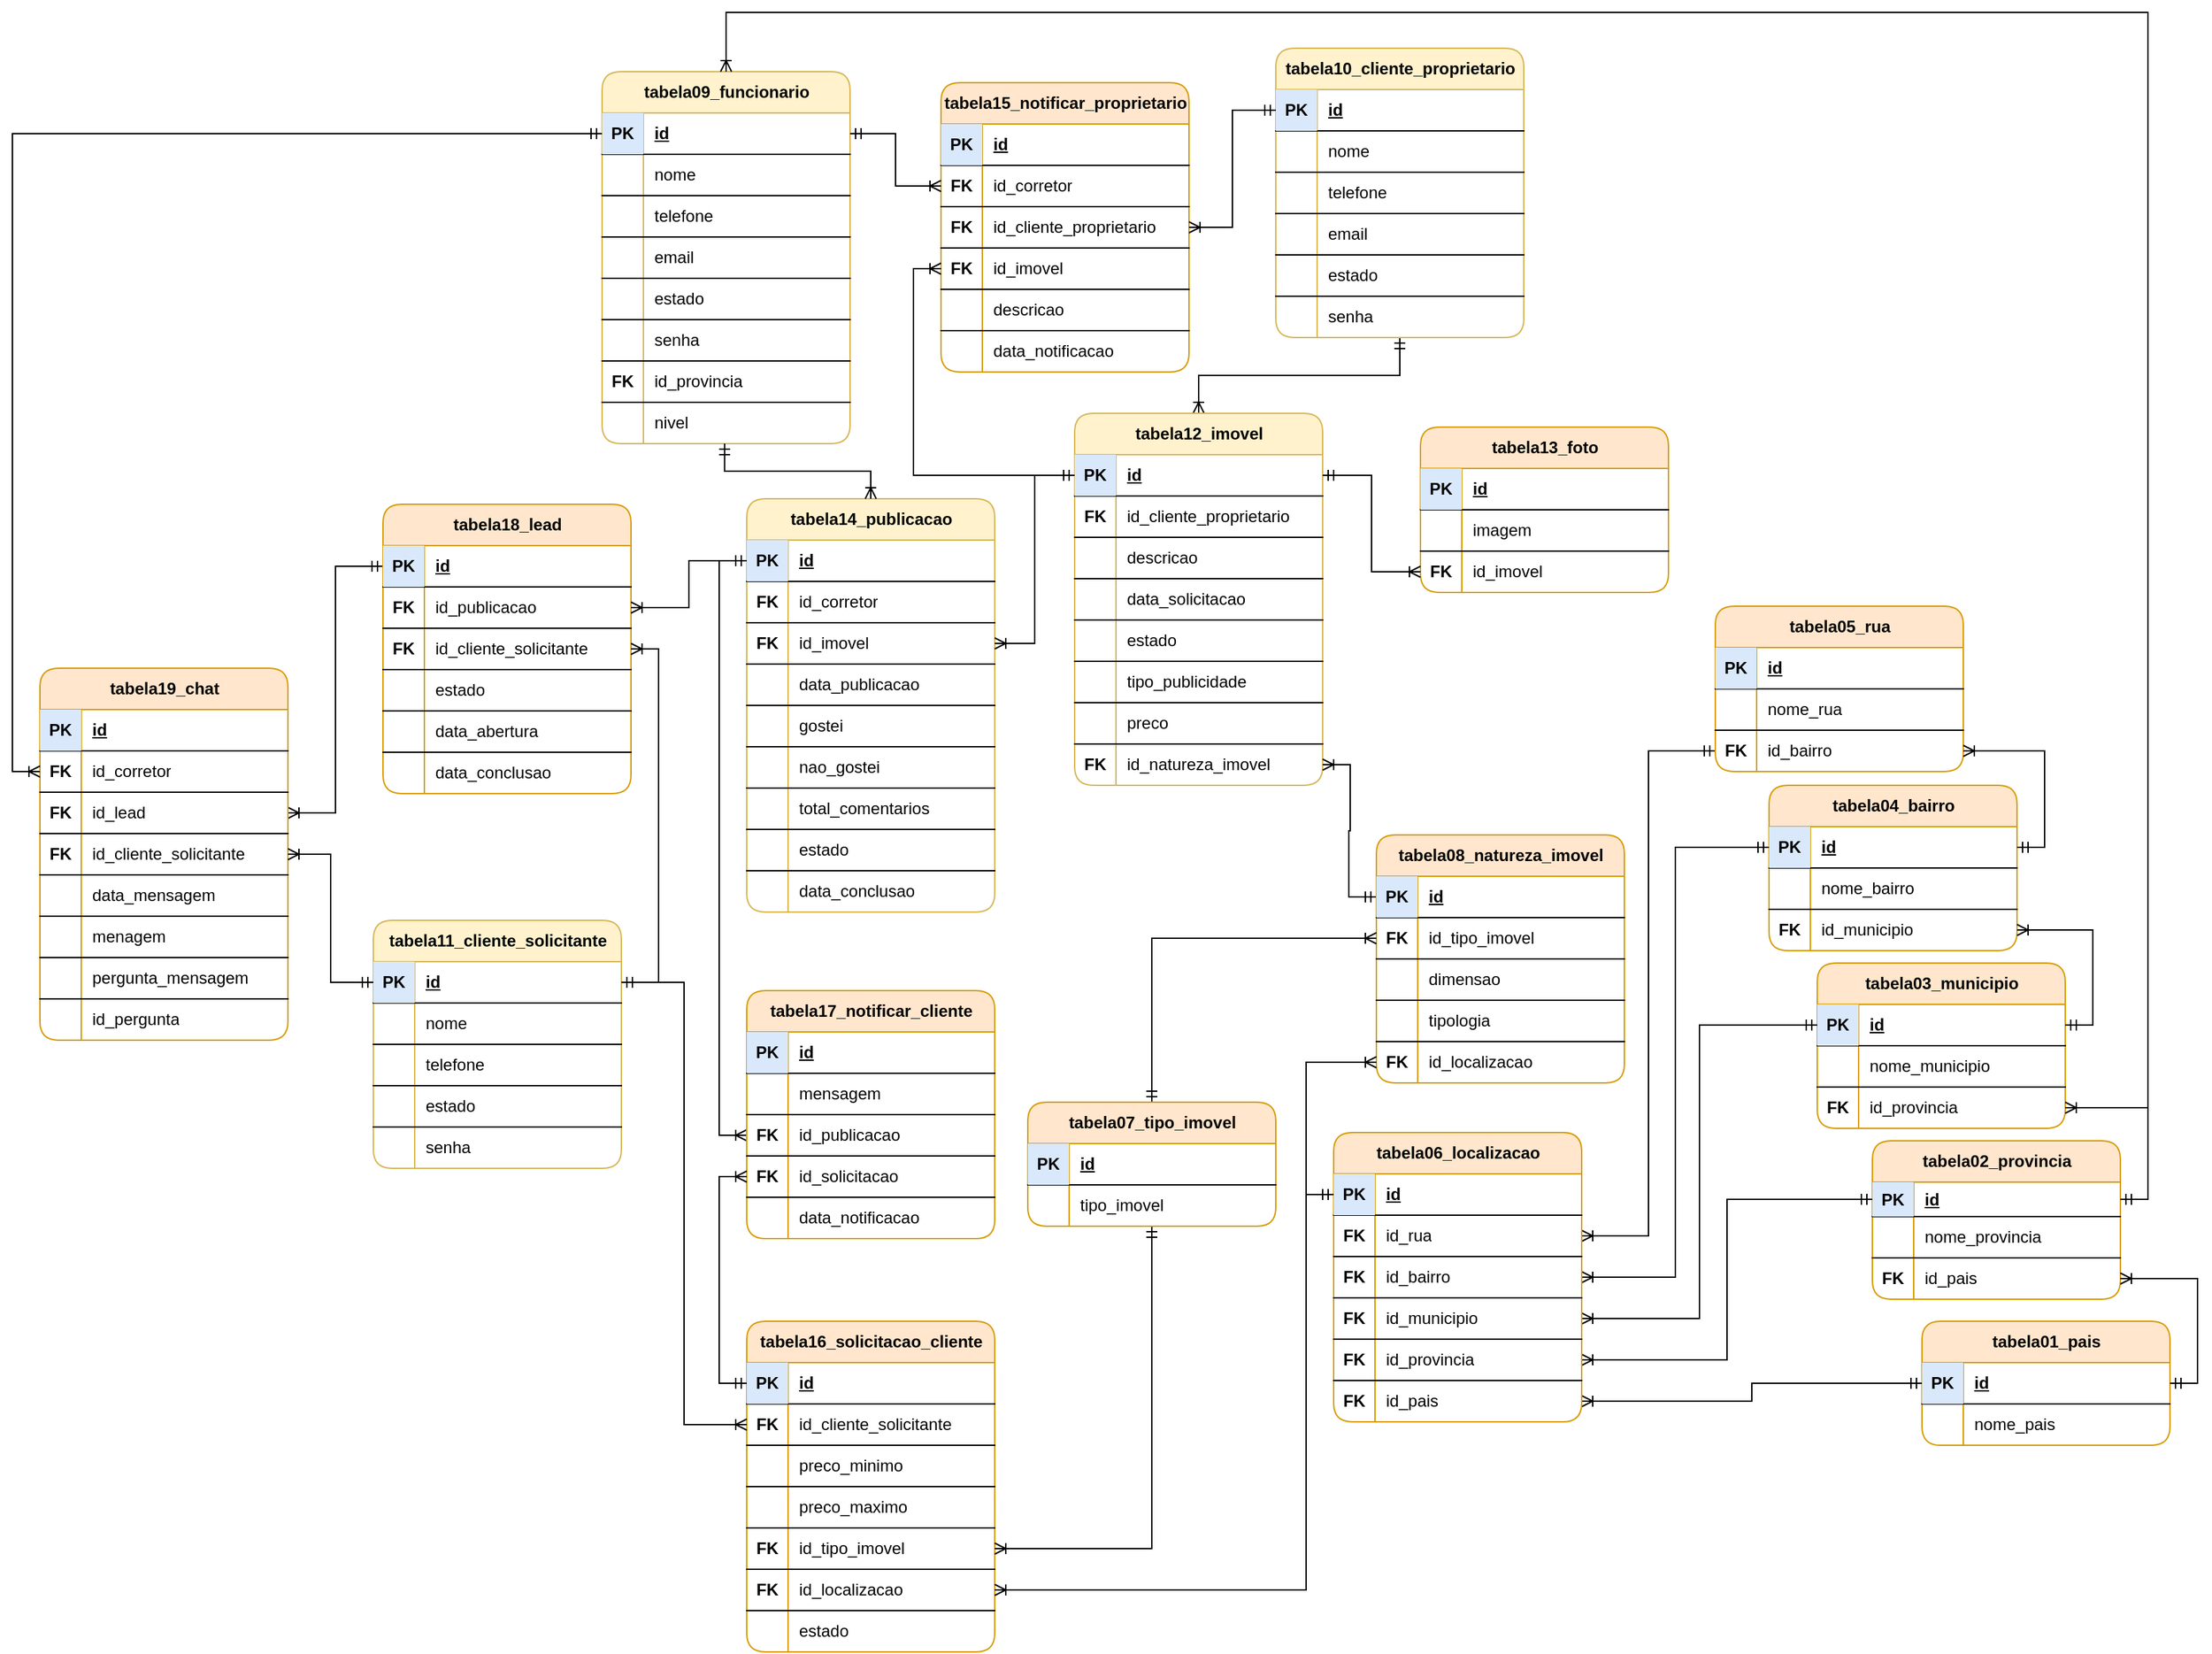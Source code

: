 <mxfile version="24.6.4" type="device">
  <diagram name="Página-1" id="5qGSJAriJYh_x4f1uCpu">
    <mxGraphModel dx="1766" dy="795" grid="0" gridSize="10" guides="1" tooltips="1" connect="1" arrows="1" fold="1" page="0" pageScale="1" pageWidth="827" pageHeight="1169" math="0" shadow="0">
      <root>
        <mxCell id="0" />
        <mxCell id="1" parent="0" />
        <mxCell id="rTDC7JRkpZBHtFUKuf1X-1" value="tabela09_funcionario" style="shape=table;startSize=30;container=1;collapsible=1;childLayout=tableLayout;fixedRows=1;rowLines=0;fontStyle=1;align=center;resizeLast=1;html=1;rounded=1;fillColor=#fff2cc;strokeColor=#d6b656;" parent="1" vertex="1">
          <mxGeometry x="239" y="416" width="180" height="270" as="geometry" />
        </mxCell>
        <mxCell id="rTDC7JRkpZBHtFUKuf1X-2" value="" style="shape=tableRow;horizontal=0;startSize=0;swimlaneHead=0;swimlaneBody=0;fillColor=none;collapsible=0;dropTarget=0;points=[[0,0.5],[1,0.5]];portConstraint=eastwest;top=0;left=0;right=0;bottom=1;" parent="rTDC7JRkpZBHtFUKuf1X-1" vertex="1">
          <mxGeometry y="30" width="180" height="30" as="geometry" />
        </mxCell>
        <mxCell id="rTDC7JRkpZBHtFUKuf1X-3" value="PK" style="shape=partialRectangle;connectable=0;fillColor=#dae8fc;top=0;left=0;bottom=0;right=0;fontStyle=1;overflow=hidden;whiteSpace=wrap;html=1;strokeColor=#6c8ebf;" parent="rTDC7JRkpZBHtFUKuf1X-2" vertex="1">
          <mxGeometry width="30" height="30" as="geometry">
            <mxRectangle width="30" height="30" as="alternateBounds" />
          </mxGeometry>
        </mxCell>
        <mxCell id="rTDC7JRkpZBHtFUKuf1X-4" value="id" style="shape=partialRectangle;connectable=0;fillColor=none;top=0;left=0;bottom=0;right=0;align=left;spacingLeft=6;fontStyle=5;overflow=hidden;whiteSpace=wrap;html=1;" parent="rTDC7JRkpZBHtFUKuf1X-2" vertex="1">
          <mxGeometry x="30" width="150" height="30" as="geometry">
            <mxRectangle width="150" height="30" as="alternateBounds" />
          </mxGeometry>
        </mxCell>
        <mxCell id="rTDC7JRkpZBHtFUKuf1X-14" value="" style="shape=tableRow;horizontal=0;startSize=0;swimlaneHead=0;swimlaneBody=0;fillColor=none;collapsible=0;dropTarget=0;points=[[0,0.5],[1,0.5]];portConstraint=eastwest;top=0;left=0;right=0;bottom=1;" parent="rTDC7JRkpZBHtFUKuf1X-1" vertex="1">
          <mxGeometry y="60" width="180" height="30" as="geometry" />
        </mxCell>
        <mxCell id="rTDC7JRkpZBHtFUKuf1X-15" value="" style="shape=partialRectangle;connectable=0;fillColor=none;top=0;left=0;bottom=0;right=0;fontStyle=1;overflow=hidden;whiteSpace=wrap;html=1;" parent="rTDC7JRkpZBHtFUKuf1X-14" vertex="1">
          <mxGeometry width="30" height="30" as="geometry">
            <mxRectangle width="30" height="30" as="alternateBounds" />
          </mxGeometry>
        </mxCell>
        <mxCell id="rTDC7JRkpZBHtFUKuf1X-16" value="nome" style="shape=partialRectangle;connectable=0;fillColor=none;top=0;left=0;bottom=0;right=0;align=left;spacingLeft=6;fontStyle=0;overflow=hidden;whiteSpace=wrap;html=1;" parent="rTDC7JRkpZBHtFUKuf1X-14" vertex="1">
          <mxGeometry x="30" width="150" height="30" as="geometry">
            <mxRectangle width="150" height="30" as="alternateBounds" />
          </mxGeometry>
        </mxCell>
        <mxCell id="rTDC7JRkpZBHtFUKuf1X-17" value="" style="shape=tableRow;horizontal=0;startSize=0;swimlaneHead=0;swimlaneBody=0;fillColor=none;collapsible=0;dropTarget=0;points=[[0,0.5],[1,0.5]];portConstraint=eastwest;top=0;left=0;right=0;bottom=1;" parent="rTDC7JRkpZBHtFUKuf1X-1" vertex="1">
          <mxGeometry y="90" width="180" height="30" as="geometry" />
        </mxCell>
        <mxCell id="rTDC7JRkpZBHtFUKuf1X-18" value="" style="shape=partialRectangle;connectable=0;fillColor=none;top=0;left=0;bottom=0;right=0;fontStyle=1;overflow=hidden;whiteSpace=wrap;html=1;" parent="rTDC7JRkpZBHtFUKuf1X-17" vertex="1">
          <mxGeometry width="30" height="30" as="geometry">
            <mxRectangle width="30" height="30" as="alternateBounds" />
          </mxGeometry>
        </mxCell>
        <mxCell id="rTDC7JRkpZBHtFUKuf1X-19" value="telefone" style="shape=partialRectangle;connectable=0;fillColor=none;top=0;left=0;bottom=0;right=0;align=left;spacingLeft=6;fontStyle=0;overflow=hidden;whiteSpace=wrap;html=1;" parent="rTDC7JRkpZBHtFUKuf1X-17" vertex="1">
          <mxGeometry x="30" width="150" height="30" as="geometry">
            <mxRectangle width="150" height="30" as="alternateBounds" />
          </mxGeometry>
        </mxCell>
        <mxCell id="rTDC7JRkpZBHtFUKuf1X-20" value="" style="shape=tableRow;horizontal=0;startSize=0;swimlaneHead=0;swimlaneBody=0;fillColor=none;collapsible=0;dropTarget=0;points=[[0,0.5],[1,0.5]];portConstraint=eastwest;top=0;left=0;right=0;bottom=1;" parent="rTDC7JRkpZBHtFUKuf1X-1" vertex="1">
          <mxGeometry y="120" width="180" height="30" as="geometry" />
        </mxCell>
        <mxCell id="rTDC7JRkpZBHtFUKuf1X-21" value="" style="shape=partialRectangle;connectable=0;fillColor=none;top=0;left=0;bottom=0;right=0;fontStyle=1;overflow=hidden;whiteSpace=wrap;html=1;" parent="rTDC7JRkpZBHtFUKuf1X-20" vertex="1">
          <mxGeometry width="30" height="30" as="geometry">
            <mxRectangle width="30" height="30" as="alternateBounds" />
          </mxGeometry>
        </mxCell>
        <mxCell id="rTDC7JRkpZBHtFUKuf1X-22" value="email" style="shape=partialRectangle;connectable=0;fillColor=none;top=0;left=0;bottom=0;right=0;align=left;spacingLeft=6;fontStyle=0;overflow=hidden;whiteSpace=wrap;html=1;" parent="rTDC7JRkpZBHtFUKuf1X-20" vertex="1">
          <mxGeometry x="30" width="150" height="30" as="geometry">
            <mxRectangle width="150" height="30" as="alternateBounds" />
          </mxGeometry>
        </mxCell>
        <mxCell id="rTDC7JRkpZBHtFUKuf1X-23" value="" style="shape=tableRow;horizontal=0;startSize=0;swimlaneHead=0;swimlaneBody=0;fillColor=none;collapsible=0;dropTarget=0;points=[[0,0.5],[1,0.5]];portConstraint=eastwest;top=0;left=0;right=0;bottom=1;" parent="rTDC7JRkpZBHtFUKuf1X-1" vertex="1">
          <mxGeometry y="150" width="180" height="30" as="geometry" />
        </mxCell>
        <mxCell id="rTDC7JRkpZBHtFUKuf1X-24" value="" style="shape=partialRectangle;connectable=0;fillColor=none;top=0;left=0;bottom=0;right=0;fontStyle=1;overflow=hidden;whiteSpace=wrap;html=1;" parent="rTDC7JRkpZBHtFUKuf1X-23" vertex="1">
          <mxGeometry width="30" height="30" as="geometry">
            <mxRectangle width="30" height="30" as="alternateBounds" />
          </mxGeometry>
        </mxCell>
        <mxCell id="rTDC7JRkpZBHtFUKuf1X-25" value="estado" style="shape=partialRectangle;connectable=0;fillColor=none;top=0;left=0;bottom=0;right=0;align=left;spacingLeft=6;fontStyle=0;overflow=hidden;whiteSpace=wrap;html=1;" parent="rTDC7JRkpZBHtFUKuf1X-23" vertex="1">
          <mxGeometry x="30" width="150" height="30" as="geometry">
            <mxRectangle width="150" height="30" as="alternateBounds" />
          </mxGeometry>
        </mxCell>
        <mxCell id="VHK16urRyq7O7cD2FGBu-26" value="" style="shape=tableRow;horizontal=0;startSize=0;swimlaneHead=0;swimlaneBody=0;fillColor=none;collapsible=0;dropTarget=0;points=[[0,0.5],[1,0.5]];portConstraint=eastwest;top=0;left=0;right=0;bottom=1;" parent="rTDC7JRkpZBHtFUKuf1X-1" vertex="1">
          <mxGeometry y="180" width="180" height="30" as="geometry" />
        </mxCell>
        <mxCell id="VHK16urRyq7O7cD2FGBu-27" value="" style="shape=partialRectangle;connectable=0;fillColor=none;top=0;left=0;bottom=0;right=0;fontStyle=1;overflow=hidden;whiteSpace=wrap;html=1;" parent="VHK16urRyq7O7cD2FGBu-26" vertex="1">
          <mxGeometry width="30" height="30" as="geometry">
            <mxRectangle width="30" height="30" as="alternateBounds" />
          </mxGeometry>
        </mxCell>
        <mxCell id="VHK16urRyq7O7cD2FGBu-28" value="senha" style="shape=partialRectangle;connectable=0;fillColor=none;top=0;left=0;bottom=0;right=0;align=left;spacingLeft=6;fontStyle=0;overflow=hidden;whiteSpace=wrap;html=1;" parent="VHK16urRyq7O7cD2FGBu-26" vertex="1">
          <mxGeometry x="30" width="150" height="30" as="geometry">
            <mxRectangle width="150" height="30" as="alternateBounds" />
          </mxGeometry>
        </mxCell>
        <mxCell id="rTDC7JRkpZBHtFUKuf1X-26" value="" style="shape=tableRow;horizontal=0;startSize=0;swimlaneHead=0;swimlaneBody=0;fillColor=none;collapsible=0;dropTarget=0;points=[[0,0.5],[1,0.5]];portConstraint=eastwest;top=0;left=0;right=0;bottom=1;" parent="rTDC7JRkpZBHtFUKuf1X-1" vertex="1">
          <mxGeometry y="210" width="180" height="30" as="geometry" />
        </mxCell>
        <mxCell id="rTDC7JRkpZBHtFUKuf1X-27" value="FK" style="shape=partialRectangle;connectable=0;fillColor=none;top=0;left=0;bottom=0;right=0;fontStyle=1;overflow=hidden;whiteSpace=wrap;html=1;" parent="rTDC7JRkpZBHtFUKuf1X-26" vertex="1">
          <mxGeometry width="30" height="30" as="geometry">
            <mxRectangle width="30" height="30" as="alternateBounds" />
          </mxGeometry>
        </mxCell>
        <mxCell id="rTDC7JRkpZBHtFUKuf1X-28" value="id_provincia" style="shape=partialRectangle;connectable=0;fillColor=none;top=0;left=0;bottom=0;right=0;align=left;spacingLeft=6;fontStyle=0;overflow=hidden;whiteSpace=wrap;html=1;" parent="rTDC7JRkpZBHtFUKuf1X-26" vertex="1">
          <mxGeometry x="30" width="150" height="30" as="geometry">
            <mxRectangle width="150" height="30" as="alternateBounds" />
          </mxGeometry>
        </mxCell>
        <mxCell id="rTDC7JRkpZBHtFUKuf1X-11" value="" style="shape=tableRow;horizontal=0;startSize=0;swimlaneHead=0;swimlaneBody=0;fillColor=none;collapsible=0;dropTarget=0;points=[[0,0.5],[1,0.5]];portConstraint=eastwest;top=0;left=0;right=0;bottom=0;" parent="rTDC7JRkpZBHtFUKuf1X-1" vertex="1">
          <mxGeometry y="240" width="180" height="30" as="geometry" />
        </mxCell>
        <mxCell id="rTDC7JRkpZBHtFUKuf1X-12" value="" style="shape=partialRectangle;connectable=0;fillColor=none;top=0;left=0;bottom=0;right=0;editable=1;overflow=hidden;whiteSpace=wrap;html=1;" parent="rTDC7JRkpZBHtFUKuf1X-11" vertex="1">
          <mxGeometry width="30" height="30" as="geometry">
            <mxRectangle width="30" height="30" as="alternateBounds" />
          </mxGeometry>
        </mxCell>
        <mxCell id="rTDC7JRkpZBHtFUKuf1X-13" value="nivel" style="shape=partialRectangle;connectable=0;fillColor=none;top=0;left=0;bottom=0;right=0;align=left;spacingLeft=6;overflow=hidden;whiteSpace=wrap;html=1;" parent="rTDC7JRkpZBHtFUKuf1X-11" vertex="1">
          <mxGeometry x="30" width="150" height="30" as="geometry">
            <mxRectangle width="150" height="30" as="alternateBounds" />
          </mxGeometry>
        </mxCell>
        <mxCell id="rTDC7JRkpZBHtFUKuf1X-95" style="edgeStyle=orthogonalEdgeStyle;rounded=0;orthogonalLoop=1;jettySize=auto;html=1;entryX=0.5;entryY=0;entryDx=0;entryDy=0;startArrow=ERmandOne;startFill=0;endArrow=ERoneToMany;endFill=0;" parent="1" source="rTDC7JRkpZBHtFUKuf1X-29" target="rTDC7JRkpZBHtFUKuf1X-75" edge="1">
          <mxGeometry relative="1" as="geometry" />
        </mxCell>
        <mxCell id="rTDC7JRkpZBHtFUKuf1X-29" value="tabela10_cliente_proprietario" style="shape=table;startSize=30;container=1;collapsible=1;childLayout=tableLayout;fixedRows=1;rowLines=0;fontStyle=1;align=center;resizeLast=1;html=1;rounded=1;fillColor=#fff2cc;strokeColor=#d6b656;" parent="1" vertex="1">
          <mxGeometry x="728" y="399" width="180" height="210" as="geometry" />
        </mxCell>
        <mxCell id="rTDC7JRkpZBHtFUKuf1X-30" value="" style="shape=tableRow;horizontal=0;startSize=0;swimlaneHead=0;swimlaneBody=0;fillColor=none;collapsible=0;dropTarget=0;points=[[0,0.5],[1,0.5]];portConstraint=eastwest;top=0;left=0;right=0;bottom=1;" parent="rTDC7JRkpZBHtFUKuf1X-29" vertex="1">
          <mxGeometry y="30" width="180" height="30" as="geometry" />
        </mxCell>
        <mxCell id="rTDC7JRkpZBHtFUKuf1X-31" value="PK" style="shape=partialRectangle;connectable=0;fillColor=#dae8fc;top=0;left=0;bottom=0;right=0;fontStyle=1;overflow=hidden;whiteSpace=wrap;html=1;strokeColor=#6c8ebf;" parent="rTDC7JRkpZBHtFUKuf1X-30" vertex="1">
          <mxGeometry width="30" height="30" as="geometry">
            <mxRectangle width="30" height="30" as="alternateBounds" />
          </mxGeometry>
        </mxCell>
        <mxCell id="rTDC7JRkpZBHtFUKuf1X-32" value="id" style="shape=partialRectangle;connectable=0;fillColor=none;top=0;left=0;bottom=0;right=0;align=left;spacingLeft=6;fontStyle=5;overflow=hidden;whiteSpace=wrap;html=1;" parent="rTDC7JRkpZBHtFUKuf1X-30" vertex="1">
          <mxGeometry x="30" width="150" height="30" as="geometry">
            <mxRectangle width="150" height="30" as="alternateBounds" />
          </mxGeometry>
        </mxCell>
        <mxCell id="rTDC7JRkpZBHtFUKuf1X-33" value="" style="shape=tableRow;horizontal=0;startSize=0;swimlaneHead=0;swimlaneBody=0;fillColor=none;collapsible=0;dropTarget=0;points=[[0,0.5],[1,0.5]];portConstraint=eastwest;top=0;left=0;right=0;bottom=1;" parent="rTDC7JRkpZBHtFUKuf1X-29" vertex="1">
          <mxGeometry y="60" width="180" height="30" as="geometry" />
        </mxCell>
        <mxCell id="rTDC7JRkpZBHtFUKuf1X-34" value="" style="shape=partialRectangle;connectable=0;fillColor=none;top=0;left=0;bottom=0;right=0;fontStyle=1;overflow=hidden;whiteSpace=wrap;html=1;" parent="rTDC7JRkpZBHtFUKuf1X-33" vertex="1">
          <mxGeometry width="30" height="30" as="geometry">
            <mxRectangle width="30" height="30" as="alternateBounds" />
          </mxGeometry>
        </mxCell>
        <mxCell id="rTDC7JRkpZBHtFUKuf1X-35" value="nome" style="shape=partialRectangle;connectable=0;fillColor=none;top=0;left=0;bottom=0;right=0;align=left;spacingLeft=6;fontStyle=0;overflow=hidden;whiteSpace=wrap;html=1;" parent="rTDC7JRkpZBHtFUKuf1X-33" vertex="1">
          <mxGeometry x="30" width="150" height="30" as="geometry">
            <mxRectangle width="150" height="30" as="alternateBounds" />
          </mxGeometry>
        </mxCell>
        <mxCell id="rTDC7JRkpZBHtFUKuf1X-36" value="" style="shape=tableRow;horizontal=0;startSize=0;swimlaneHead=0;swimlaneBody=0;fillColor=none;collapsible=0;dropTarget=0;points=[[0,0.5],[1,0.5]];portConstraint=eastwest;top=0;left=0;right=0;bottom=1;" parent="rTDC7JRkpZBHtFUKuf1X-29" vertex="1">
          <mxGeometry y="90" width="180" height="30" as="geometry" />
        </mxCell>
        <mxCell id="rTDC7JRkpZBHtFUKuf1X-37" value="" style="shape=partialRectangle;connectable=0;fillColor=none;top=0;left=0;bottom=0;right=0;fontStyle=1;overflow=hidden;whiteSpace=wrap;html=1;" parent="rTDC7JRkpZBHtFUKuf1X-36" vertex="1">
          <mxGeometry width="30" height="30" as="geometry">
            <mxRectangle width="30" height="30" as="alternateBounds" />
          </mxGeometry>
        </mxCell>
        <mxCell id="rTDC7JRkpZBHtFUKuf1X-38" value="telefone" style="shape=partialRectangle;connectable=0;fillColor=none;top=0;left=0;bottom=0;right=0;align=left;spacingLeft=6;fontStyle=0;overflow=hidden;whiteSpace=wrap;html=1;" parent="rTDC7JRkpZBHtFUKuf1X-36" vertex="1">
          <mxGeometry x="30" width="150" height="30" as="geometry">
            <mxRectangle width="150" height="30" as="alternateBounds" />
          </mxGeometry>
        </mxCell>
        <mxCell id="rTDC7JRkpZBHtFUKuf1X-39" value="" style="shape=tableRow;horizontal=0;startSize=0;swimlaneHead=0;swimlaneBody=0;fillColor=none;collapsible=0;dropTarget=0;points=[[0,0.5],[1,0.5]];portConstraint=eastwest;top=0;left=0;right=0;bottom=1;" parent="rTDC7JRkpZBHtFUKuf1X-29" vertex="1">
          <mxGeometry y="120" width="180" height="30" as="geometry" />
        </mxCell>
        <mxCell id="rTDC7JRkpZBHtFUKuf1X-40" value="" style="shape=partialRectangle;connectable=0;fillColor=none;top=0;left=0;bottom=0;right=0;fontStyle=1;overflow=hidden;whiteSpace=wrap;html=1;" parent="rTDC7JRkpZBHtFUKuf1X-39" vertex="1">
          <mxGeometry width="30" height="30" as="geometry">
            <mxRectangle width="30" height="30" as="alternateBounds" />
          </mxGeometry>
        </mxCell>
        <mxCell id="rTDC7JRkpZBHtFUKuf1X-41" value="email" style="shape=partialRectangle;connectable=0;fillColor=none;top=0;left=0;bottom=0;right=0;align=left;spacingLeft=6;fontStyle=0;overflow=hidden;whiteSpace=wrap;html=1;" parent="rTDC7JRkpZBHtFUKuf1X-39" vertex="1">
          <mxGeometry x="30" width="150" height="30" as="geometry">
            <mxRectangle width="150" height="30" as="alternateBounds" />
          </mxGeometry>
        </mxCell>
        <mxCell id="rTDC7JRkpZBHtFUKuf1X-42" value="" style="shape=tableRow;horizontal=0;startSize=0;swimlaneHead=0;swimlaneBody=0;fillColor=none;collapsible=0;dropTarget=0;points=[[0,0.5],[1,0.5]];portConstraint=eastwest;top=0;left=0;right=0;bottom=1;" parent="rTDC7JRkpZBHtFUKuf1X-29" vertex="1">
          <mxGeometry y="150" width="180" height="30" as="geometry" />
        </mxCell>
        <mxCell id="rTDC7JRkpZBHtFUKuf1X-43" value="" style="shape=partialRectangle;connectable=0;fillColor=none;top=0;left=0;bottom=0;right=0;fontStyle=1;overflow=hidden;whiteSpace=wrap;html=1;" parent="rTDC7JRkpZBHtFUKuf1X-42" vertex="1">
          <mxGeometry width="30" height="30" as="geometry">
            <mxRectangle width="30" height="30" as="alternateBounds" />
          </mxGeometry>
        </mxCell>
        <mxCell id="rTDC7JRkpZBHtFUKuf1X-44" value="estado" style="shape=partialRectangle;connectable=0;fillColor=none;top=0;left=0;bottom=0;right=0;align=left;spacingLeft=6;fontStyle=0;overflow=hidden;whiteSpace=wrap;html=1;" parent="rTDC7JRkpZBHtFUKuf1X-42" vertex="1">
          <mxGeometry x="30" width="150" height="30" as="geometry">
            <mxRectangle width="150" height="30" as="alternateBounds" />
          </mxGeometry>
        </mxCell>
        <mxCell id="rTDC7JRkpZBHtFUKuf1X-48" value="" style="shape=tableRow;horizontal=0;startSize=0;swimlaneHead=0;swimlaneBody=0;fillColor=none;collapsible=0;dropTarget=0;points=[[0,0.5],[1,0.5]];portConstraint=eastwest;top=0;left=0;right=0;bottom=0;" parent="rTDC7JRkpZBHtFUKuf1X-29" vertex="1">
          <mxGeometry y="180" width="180" height="30" as="geometry" />
        </mxCell>
        <mxCell id="rTDC7JRkpZBHtFUKuf1X-49" value="" style="shape=partialRectangle;connectable=0;fillColor=none;top=0;left=0;bottom=0;right=0;editable=1;overflow=hidden;whiteSpace=wrap;html=1;" parent="rTDC7JRkpZBHtFUKuf1X-48" vertex="1">
          <mxGeometry width="30" height="30" as="geometry">
            <mxRectangle width="30" height="30" as="alternateBounds" />
          </mxGeometry>
        </mxCell>
        <mxCell id="rTDC7JRkpZBHtFUKuf1X-50" value="senha" style="shape=partialRectangle;connectable=0;fillColor=none;top=0;left=0;bottom=0;right=0;align=left;spacingLeft=6;overflow=hidden;whiteSpace=wrap;html=1;" parent="rTDC7JRkpZBHtFUKuf1X-48" vertex="1">
          <mxGeometry x="30" width="150" height="30" as="geometry">
            <mxRectangle width="150" height="30" as="alternateBounds" />
          </mxGeometry>
        </mxCell>
        <mxCell id="rTDC7JRkpZBHtFUKuf1X-52" value="tabela11_cliente_solicitante" style="shape=table;startSize=30;container=1;collapsible=1;childLayout=tableLayout;fixedRows=1;rowLines=0;fontStyle=1;align=center;resizeLast=1;html=1;rounded=1;fillColor=#fff2cc;strokeColor=#d6b656;" parent="1" vertex="1">
          <mxGeometry x="73" y="1032" width="180" height="180" as="geometry" />
        </mxCell>
        <mxCell id="rTDC7JRkpZBHtFUKuf1X-53" value="" style="shape=tableRow;horizontal=0;startSize=0;swimlaneHead=0;swimlaneBody=0;fillColor=none;collapsible=0;dropTarget=0;points=[[0,0.5],[1,0.5]];portConstraint=eastwest;top=0;left=0;right=0;bottom=1;" parent="rTDC7JRkpZBHtFUKuf1X-52" vertex="1">
          <mxGeometry y="30" width="180" height="30" as="geometry" />
        </mxCell>
        <mxCell id="rTDC7JRkpZBHtFUKuf1X-54" value="PK" style="shape=partialRectangle;connectable=0;fillColor=#dae8fc;top=0;left=0;bottom=0;right=0;fontStyle=1;overflow=hidden;whiteSpace=wrap;html=1;strokeColor=#6c8ebf;" parent="rTDC7JRkpZBHtFUKuf1X-53" vertex="1">
          <mxGeometry width="30" height="30" as="geometry">
            <mxRectangle width="30" height="30" as="alternateBounds" />
          </mxGeometry>
        </mxCell>
        <mxCell id="rTDC7JRkpZBHtFUKuf1X-55" value="id" style="shape=partialRectangle;connectable=0;fillColor=none;top=0;left=0;bottom=0;right=0;align=left;spacingLeft=6;fontStyle=5;overflow=hidden;whiteSpace=wrap;html=1;" parent="rTDC7JRkpZBHtFUKuf1X-53" vertex="1">
          <mxGeometry x="30" width="150" height="30" as="geometry">
            <mxRectangle width="150" height="30" as="alternateBounds" />
          </mxGeometry>
        </mxCell>
        <mxCell id="rTDC7JRkpZBHtFUKuf1X-56" value="" style="shape=tableRow;horizontal=0;startSize=0;swimlaneHead=0;swimlaneBody=0;fillColor=none;collapsible=0;dropTarget=0;points=[[0,0.5],[1,0.5]];portConstraint=eastwest;top=0;left=0;right=0;bottom=1;" parent="rTDC7JRkpZBHtFUKuf1X-52" vertex="1">
          <mxGeometry y="60" width="180" height="30" as="geometry" />
        </mxCell>
        <mxCell id="rTDC7JRkpZBHtFUKuf1X-57" value="" style="shape=partialRectangle;connectable=0;fillColor=none;top=0;left=0;bottom=0;right=0;fontStyle=1;overflow=hidden;whiteSpace=wrap;html=1;" parent="rTDC7JRkpZBHtFUKuf1X-56" vertex="1">
          <mxGeometry width="30" height="30" as="geometry">
            <mxRectangle width="30" height="30" as="alternateBounds" />
          </mxGeometry>
        </mxCell>
        <mxCell id="rTDC7JRkpZBHtFUKuf1X-58" value="nome" style="shape=partialRectangle;connectable=0;fillColor=none;top=0;left=0;bottom=0;right=0;align=left;spacingLeft=6;fontStyle=0;overflow=hidden;whiteSpace=wrap;html=1;" parent="rTDC7JRkpZBHtFUKuf1X-56" vertex="1">
          <mxGeometry x="30" width="150" height="30" as="geometry">
            <mxRectangle width="150" height="30" as="alternateBounds" />
          </mxGeometry>
        </mxCell>
        <mxCell id="rTDC7JRkpZBHtFUKuf1X-59" value="" style="shape=tableRow;horizontal=0;startSize=0;swimlaneHead=0;swimlaneBody=0;fillColor=none;collapsible=0;dropTarget=0;points=[[0,0.5],[1,0.5]];portConstraint=eastwest;top=0;left=0;right=0;bottom=1;" parent="rTDC7JRkpZBHtFUKuf1X-52" vertex="1">
          <mxGeometry y="90" width="180" height="30" as="geometry" />
        </mxCell>
        <mxCell id="rTDC7JRkpZBHtFUKuf1X-60" value="" style="shape=partialRectangle;connectable=0;fillColor=none;top=0;left=0;bottom=0;right=0;fontStyle=1;overflow=hidden;whiteSpace=wrap;html=1;" parent="rTDC7JRkpZBHtFUKuf1X-59" vertex="1">
          <mxGeometry width="30" height="30" as="geometry">
            <mxRectangle width="30" height="30" as="alternateBounds" />
          </mxGeometry>
        </mxCell>
        <mxCell id="rTDC7JRkpZBHtFUKuf1X-61" value="telefone" style="shape=partialRectangle;connectable=0;fillColor=none;top=0;left=0;bottom=0;right=0;align=left;spacingLeft=6;fontStyle=0;overflow=hidden;whiteSpace=wrap;html=1;" parent="rTDC7JRkpZBHtFUKuf1X-59" vertex="1">
          <mxGeometry x="30" width="150" height="30" as="geometry">
            <mxRectangle width="150" height="30" as="alternateBounds" />
          </mxGeometry>
        </mxCell>
        <mxCell id="rTDC7JRkpZBHtFUKuf1X-65" value="" style="shape=tableRow;horizontal=0;startSize=0;swimlaneHead=0;swimlaneBody=0;fillColor=none;collapsible=0;dropTarget=0;points=[[0,0.5],[1,0.5]];portConstraint=eastwest;top=0;left=0;right=0;bottom=1;" parent="rTDC7JRkpZBHtFUKuf1X-52" vertex="1">
          <mxGeometry y="120" width="180" height="30" as="geometry" />
        </mxCell>
        <mxCell id="rTDC7JRkpZBHtFUKuf1X-66" value="" style="shape=partialRectangle;connectable=0;fillColor=none;top=0;left=0;bottom=0;right=0;fontStyle=1;overflow=hidden;whiteSpace=wrap;html=1;" parent="rTDC7JRkpZBHtFUKuf1X-65" vertex="1">
          <mxGeometry width="30" height="30" as="geometry">
            <mxRectangle width="30" height="30" as="alternateBounds" />
          </mxGeometry>
        </mxCell>
        <mxCell id="rTDC7JRkpZBHtFUKuf1X-67" value="estado" style="shape=partialRectangle;connectable=0;fillColor=none;top=0;left=0;bottom=0;right=0;align=left;spacingLeft=6;fontStyle=0;overflow=hidden;whiteSpace=wrap;html=1;" parent="rTDC7JRkpZBHtFUKuf1X-65" vertex="1">
          <mxGeometry x="30" width="150" height="30" as="geometry">
            <mxRectangle width="150" height="30" as="alternateBounds" />
          </mxGeometry>
        </mxCell>
        <mxCell id="rTDC7JRkpZBHtFUKuf1X-71" value="" style="shape=tableRow;horizontal=0;startSize=0;swimlaneHead=0;swimlaneBody=0;fillColor=none;collapsible=0;dropTarget=0;points=[[0,0.5],[1,0.5]];portConstraint=eastwest;top=0;left=0;right=0;bottom=0;" parent="rTDC7JRkpZBHtFUKuf1X-52" vertex="1">
          <mxGeometry y="150" width="180" height="30" as="geometry" />
        </mxCell>
        <mxCell id="rTDC7JRkpZBHtFUKuf1X-72" value="" style="shape=partialRectangle;connectable=0;fillColor=none;top=0;left=0;bottom=0;right=0;editable=1;overflow=hidden;whiteSpace=wrap;html=1;" parent="rTDC7JRkpZBHtFUKuf1X-71" vertex="1">
          <mxGeometry width="30" height="30" as="geometry">
            <mxRectangle width="30" height="30" as="alternateBounds" />
          </mxGeometry>
        </mxCell>
        <mxCell id="rTDC7JRkpZBHtFUKuf1X-73" value="senha" style="shape=partialRectangle;connectable=0;fillColor=none;top=0;left=0;bottom=0;right=0;align=left;spacingLeft=6;overflow=hidden;whiteSpace=wrap;html=1;" parent="rTDC7JRkpZBHtFUKuf1X-71" vertex="1">
          <mxGeometry x="30" width="150" height="30" as="geometry">
            <mxRectangle width="150" height="30" as="alternateBounds" />
          </mxGeometry>
        </mxCell>
        <mxCell id="rTDC7JRkpZBHtFUKuf1X-75" value="tabela12_imovel" style="shape=table;startSize=30;container=1;collapsible=1;childLayout=tableLayout;fixedRows=1;rowLines=0;fontStyle=1;align=center;resizeLast=1;html=1;rounded=1;fillColor=#fff2cc;strokeColor=#d6b656;" parent="1" vertex="1">
          <mxGeometry x="582" y="664" width="180" height="270" as="geometry" />
        </mxCell>
        <mxCell id="rTDC7JRkpZBHtFUKuf1X-76" value="" style="shape=tableRow;horizontal=0;startSize=0;swimlaneHead=0;swimlaneBody=0;fillColor=none;collapsible=0;dropTarget=0;points=[[0,0.5],[1,0.5]];portConstraint=eastwest;top=0;left=0;right=0;bottom=1;" parent="rTDC7JRkpZBHtFUKuf1X-75" vertex="1">
          <mxGeometry y="30" width="180" height="30" as="geometry" />
        </mxCell>
        <mxCell id="rTDC7JRkpZBHtFUKuf1X-77" value="PK" style="shape=partialRectangle;connectable=0;fillColor=#dae8fc;top=0;left=0;bottom=0;right=0;fontStyle=1;overflow=hidden;whiteSpace=wrap;html=1;strokeColor=#6c8ebf;" parent="rTDC7JRkpZBHtFUKuf1X-76" vertex="1">
          <mxGeometry width="30" height="30" as="geometry">
            <mxRectangle width="30" height="30" as="alternateBounds" />
          </mxGeometry>
        </mxCell>
        <mxCell id="rTDC7JRkpZBHtFUKuf1X-78" value="id" style="shape=partialRectangle;connectable=0;fillColor=none;top=0;left=0;bottom=0;right=0;align=left;spacingLeft=6;fontStyle=5;overflow=hidden;whiteSpace=wrap;html=1;" parent="rTDC7JRkpZBHtFUKuf1X-76" vertex="1">
          <mxGeometry x="30" width="150" height="30" as="geometry">
            <mxRectangle width="150" height="30" as="alternateBounds" />
          </mxGeometry>
        </mxCell>
        <mxCell id="rTDC7JRkpZBHtFUKuf1X-79" value="" style="shape=tableRow;horizontal=0;startSize=0;swimlaneHead=0;swimlaneBody=0;fillColor=none;collapsible=0;dropTarget=0;points=[[0,0.5],[1,0.5]];portConstraint=eastwest;top=0;left=0;right=0;bottom=1;" parent="rTDC7JRkpZBHtFUKuf1X-75" vertex="1">
          <mxGeometry y="60" width="180" height="30" as="geometry" />
        </mxCell>
        <mxCell id="rTDC7JRkpZBHtFUKuf1X-80" value="FK" style="shape=partialRectangle;connectable=0;fillColor=none;top=0;left=0;bottom=0;right=0;fontStyle=1;overflow=hidden;whiteSpace=wrap;html=1;" parent="rTDC7JRkpZBHtFUKuf1X-79" vertex="1">
          <mxGeometry width="30" height="30" as="geometry">
            <mxRectangle width="30" height="30" as="alternateBounds" />
          </mxGeometry>
        </mxCell>
        <mxCell id="rTDC7JRkpZBHtFUKuf1X-81" value="id_cliente_proprietario" style="shape=partialRectangle;connectable=0;fillColor=none;top=0;left=0;bottom=0;right=0;align=left;spacingLeft=6;fontStyle=0;overflow=hidden;whiteSpace=wrap;html=1;" parent="rTDC7JRkpZBHtFUKuf1X-79" vertex="1">
          <mxGeometry x="30" width="150" height="30" as="geometry">
            <mxRectangle width="150" height="30" as="alternateBounds" />
          </mxGeometry>
        </mxCell>
        <mxCell id="rTDC7JRkpZBHtFUKuf1X-85" value="" style="shape=tableRow;horizontal=0;startSize=0;swimlaneHead=0;swimlaneBody=0;fillColor=none;collapsible=0;dropTarget=0;points=[[0,0.5],[1,0.5]];portConstraint=eastwest;top=0;left=0;right=0;bottom=1;" parent="rTDC7JRkpZBHtFUKuf1X-75" vertex="1">
          <mxGeometry y="90" width="180" height="30" as="geometry" />
        </mxCell>
        <mxCell id="rTDC7JRkpZBHtFUKuf1X-86" value="" style="shape=partialRectangle;connectable=0;fillColor=none;top=0;left=0;bottom=0;right=0;fontStyle=1;overflow=hidden;whiteSpace=wrap;html=1;" parent="rTDC7JRkpZBHtFUKuf1X-85" vertex="1">
          <mxGeometry width="30" height="30" as="geometry">
            <mxRectangle width="30" height="30" as="alternateBounds" />
          </mxGeometry>
        </mxCell>
        <mxCell id="rTDC7JRkpZBHtFUKuf1X-87" value="descricao" style="shape=partialRectangle;connectable=0;fillColor=none;top=0;left=0;bottom=0;right=0;align=left;spacingLeft=6;fontStyle=0;overflow=hidden;whiteSpace=wrap;html=1;" parent="rTDC7JRkpZBHtFUKuf1X-85" vertex="1">
          <mxGeometry x="30" width="150" height="30" as="geometry">
            <mxRectangle width="150" height="30" as="alternateBounds" />
          </mxGeometry>
        </mxCell>
        <mxCell id="rTDC7JRkpZBHtFUKuf1X-88" value="" style="shape=tableRow;horizontal=0;startSize=0;swimlaneHead=0;swimlaneBody=0;fillColor=none;collapsible=0;dropTarget=0;points=[[0,0.5],[1,0.5]];portConstraint=eastwest;top=0;left=0;right=0;bottom=1;" parent="rTDC7JRkpZBHtFUKuf1X-75" vertex="1">
          <mxGeometry y="120" width="180" height="30" as="geometry" />
        </mxCell>
        <mxCell id="rTDC7JRkpZBHtFUKuf1X-89" value="" style="shape=partialRectangle;connectable=0;fillColor=none;top=0;left=0;bottom=0;right=0;fontStyle=1;overflow=hidden;whiteSpace=wrap;html=1;" parent="rTDC7JRkpZBHtFUKuf1X-88" vertex="1">
          <mxGeometry width="30" height="30" as="geometry">
            <mxRectangle width="30" height="30" as="alternateBounds" />
          </mxGeometry>
        </mxCell>
        <mxCell id="rTDC7JRkpZBHtFUKuf1X-90" value="data_solicitacao" style="shape=partialRectangle;connectable=0;fillColor=none;top=0;left=0;bottom=0;right=0;align=left;spacingLeft=6;fontStyle=0;overflow=hidden;whiteSpace=wrap;html=1;" parent="rTDC7JRkpZBHtFUKuf1X-88" vertex="1">
          <mxGeometry x="30" width="150" height="30" as="geometry">
            <mxRectangle width="150" height="30" as="alternateBounds" />
          </mxGeometry>
        </mxCell>
        <mxCell id="rTDC7JRkpZBHtFUKuf1X-96" value="" style="shape=tableRow;horizontal=0;startSize=0;swimlaneHead=0;swimlaneBody=0;fillColor=none;collapsible=0;dropTarget=0;points=[[0,0.5],[1,0.5]];portConstraint=eastwest;top=0;left=0;right=0;bottom=1;" parent="rTDC7JRkpZBHtFUKuf1X-75" vertex="1">
          <mxGeometry y="150" width="180" height="30" as="geometry" />
        </mxCell>
        <mxCell id="rTDC7JRkpZBHtFUKuf1X-97" value="" style="shape=partialRectangle;connectable=0;fillColor=none;top=0;left=0;bottom=0;right=0;fontStyle=1;overflow=hidden;whiteSpace=wrap;html=1;" parent="rTDC7JRkpZBHtFUKuf1X-96" vertex="1">
          <mxGeometry width="30" height="30" as="geometry">
            <mxRectangle width="30" height="30" as="alternateBounds" />
          </mxGeometry>
        </mxCell>
        <mxCell id="rTDC7JRkpZBHtFUKuf1X-98" value="estado" style="shape=partialRectangle;connectable=0;fillColor=none;top=0;left=0;bottom=0;right=0;align=left;spacingLeft=6;fontStyle=0;overflow=hidden;whiteSpace=wrap;html=1;" parent="rTDC7JRkpZBHtFUKuf1X-96" vertex="1">
          <mxGeometry x="30" width="150" height="30" as="geometry">
            <mxRectangle width="150" height="30" as="alternateBounds" />
          </mxGeometry>
        </mxCell>
        <mxCell id="rTDC7JRkpZBHtFUKuf1X-99" value="" style="shape=tableRow;horizontal=0;startSize=0;swimlaneHead=0;swimlaneBody=0;fillColor=none;collapsible=0;dropTarget=0;points=[[0,0.5],[1,0.5]];portConstraint=eastwest;top=0;left=0;right=0;bottom=1;" parent="rTDC7JRkpZBHtFUKuf1X-75" vertex="1">
          <mxGeometry y="180" width="180" height="30" as="geometry" />
        </mxCell>
        <mxCell id="rTDC7JRkpZBHtFUKuf1X-100" value="" style="shape=partialRectangle;connectable=0;fillColor=none;top=0;left=0;bottom=0;right=0;fontStyle=1;overflow=hidden;whiteSpace=wrap;html=1;" parent="rTDC7JRkpZBHtFUKuf1X-99" vertex="1">
          <mxGeometry width="30" height="30" as="geometry">
            <mxRectangle width="30" height="30" as="alternateBounds" />
          </mxGeometry>
        </mxCell>
        <mxCell id="rTDC7JRkpZBHtFUKuf1X-101" value="tipo_publicidade" style="shape=partialRectangle;connectable=0;fillColor=none;top=0;left=0;bottom=0;right=0;align=left;spacingLeft=6;fontStyle=0;overflow=hidden;whiteSpace=wrap;html=1;" parent="rTDC7JRkpZBHtFUKuf1X-99" vertex="1">
          <mxGeometry x="30" width="150" height="30" as="geometry">
            <mxRectangle width="150" height="30" as="alternateBounds" />
          </mxGeometry>
        </mxCell>
        <mxCell id="rTDC7JRkpZBHtFUKuf1X-105" value="" style="shape=tableRow;horizontal=0;startSize=0;swimlaneHead=0;swimlaneBody=0;fillColor=none;collapsible=0;dropTarget=0;points=[[0,0.5],[1,0.5]];portConstraint=eastwest;top=0;left=0;right=0;bottom=1;" parent="rTDC7JRkpZBHtFUKuf1X-75" vertex="1">
          <mxGeometry y="210" width="180" height="30" as="geometry" />
        </mxCell>
        <mxCell id="rTDC7JRkpZBHtFUKuf1X-106" value="" style="shape=partialRectangle;connectable=0;fillColor=none;top=0;left=0;bottom=0;right=0;fontStyle=1;overflow=hidden;whiteSpace=wrap;html=1;" parent="rTDC7JRkpZBHtFUKuf1X-105" vertex="1">
          <mxGeometry width="30" height="30" as="geometry">
            <mxRectangle width="30" height="30" as="alternateBounds" />
          </mxGeometry>
        </mxCell>
        <mxCell id="rTDC7JRkpZBHtFUKuf1X-107" value="preco" style="shape=partialRectangle;connectable=0;fillColor=none;top=0;left=0;bottom=0;right=0;align=left;spacingLeft=6;fontStyle=0;overflow=hidden;whiteSpace=wrap;html=1;" parent="rTDC7JRkpZBHtFUKuf1X-105" vertex="1">
          <mxGeometry x="30" width="150" height="30" as="geometry">
            <mxRectangle width="150" height="30" as="alternateBounds" />
          </mxGeometry>
        </mxCell>
        <mxCell id="rTDC7JRkpZBHtFUKuf1X-91" value="" style="shape=tableRow;horizontal=0;startSize=0;swimlaneHead=0;swimlaneBody=0;fillColor=none;collapsible=0;dropTarget=0;points=[[0,0.5],[1,0.5]];portConstraint=eastwest;top=0;left=0;right=0;bottom=0;" parent="rTDC7JRkpZBHtFUKuf1X-75" vertex="1">
          <mxGeometry y="240" width="180" height="30" as="geometry" />
        </mxCell>
        <mxCell id="rTDC7JRkpZBHtFUKuf1X-92" value="&lt;span style=&quot;font-weight: 700;&quot;&gt;FK&lt;/span&gt;" style="shape=partialRectangle;connectable=0;fillColor=none;top=0;left=0;bottom=0;right=0;editable=1;overflow=hidden;whiteSpace=wrap;html=1;" parent="rTDC7JRkpZBHtFUKuf1X-91" vertex="1">
          <mxGeometry width="30" height="30" as="geometry">
            <mxRectangle width="30" height="30" as="alternateBounds" />
          </mxGeometry>
        </mxCell>
        <mxCell id="rTDC7JRkpZBHtFUKuf1X-93" value="id_natureza_imovel" style="shape=partialRectangle;connectable=0;fillColor=none;top=0;left=0;bottom=0;right=0;align=left;spacingLeft=6;overflow=hidden;whiteSpace=wrap;html=1;" parent="rTDC7JRkpZBHtFUKuf1X-91" vertex="1">
          <mxGeometry x="30" width="150" height="30" as="geometry">
            <mxRectangle width="150" height="30" as="alternateBounds" />
          </mxGeometry>
        </mxCell>
        <mxCell id="rTDC7JRkpZBHtFUKuf1X-120" value="tabela01_pais" style="shape=table;startSize=30;container=1;collapsible=1;childLayout=tableLayout;fixedRows=1;rowLines=0;fontStyle=1;align=center;resizeLast=1;html=1;rounded=1;fillColor=#ffe6cc;strokeColor=#d79b00;" parent="1" vertex="1">
          <mxGeometry x="1197" y="1323" width="180" height="90" as="geometry" />
        </mxCell>
        <mxCell id="rTDC7JRkpZBHtFUKuf1X-121" value="" style="shape=tableRow;horizontal=0;startSize=0;swimlaneHead=0;swimlaneBody=0;fillColor=none;collapsible=0;dropTarget=0;points=[[0,0.5],[1,0.5]];portConstraint=eastwest;top=0;left=0;right=0;bottom=1;" parent="rTDC7JRkpZBHtFUKuf1X-120" vertex="1">
          <mxGeometry y="30" width="180" height="30" as="geometry" />
        </mxCell>
        <mxCell id="rTDC7JRkpZBHtFUKuf1X-122" value="PK" style="shape=partialRectangle;connectable=0;fillColor=#dae8fc;top=0;left=0;bottom=0;right=0;fontStyle=1;overflow=hidden;whiteSpace=wrap;html=1;strokeColor=#6c8ebf;" parent="rTDC7JRkpZBHtFUKuf1X-121" vertex="1">
          <mxGeometry width="30" height="30" as="geometry">
            <mxRectangle width="30" height="30" as="alternateBounds" />
          </mxGeometry>
        </mxCell>
        <mxCell id="rTDC7JRkpZBHtFUKuf1X-123" value="id" style="shape=partialRectangle;connectable=0;fillColor=none;top=0;left=0;bottom=0;right=0;align=left;spacingLeft=6;fontStyle=5;overflow=hidden;whiteSpace=wrap;html=1;" parent="rTDC7JRkpZBHtFUKuf1X-121" vertex="1">
          <mxGeometry x="30" width="150" height="30" as="geometry">
            <mxRectangle width="150" height="30" as="alternateBounds" />
          </mxGeometry>
        </mxCell>
        <mxCell id="rTDC7JRkpZBHtFUKuf1X-136" value="" style="shape=tableRow;horizontal=0;startSize=0;swimlaneHead=0;swimlaneBody=0;fillColor=none;collapsible=0;dropTarget=0;points=[[0,0.5],[1,0.5]];portConstraint=eastwest;top=0;left=0;right=0;bottom=0;" parent="rTDC7JRkpZBHtFUKuf1X-120" vertex="1">
          <mxGeometry y="60" width="180" height="30" as="geometry" />
        </mxCell>
        <mxCell id="rTDC7JRkpZBHtFUKuf1X-137" value="" style="shape=partialRectangle;connectable=0;fillColor=none;top=0;left=0;bottom=0;right=0;editable=1;overflow=hidden;whiteSpace=wrap;html=1;" parent="rTDC7JRkpZBHtFUKuf1X-136" vertex="1">
          <mxGeometry width="30" height="30" as="geometry">
            <mxRectangle width="30" height="30" as="alternateBounds" />
          </mxGeometry>
        </mxCell>
        <mxCell id="rTDC7JRkpZBHtFUKuf1X-138" value="nome_pais" style="shape=partialRectangle;connectable=0;fillColor=none;top=0;left=0;bottom=0;right=0;align=left;spacingLeft=6;overflow=hidden;whiteSpace=wrap;html=1;" parent="rTDC7JRkpZBHtFUKuf1X-136" vertex="1">
          <mxGeometry x="30" width="150" height="30" as="geometry">
            <mxRectangle width="150" height="30" as="alternateBounds" />
          </mxGeometry>
        </mxCell>
        <mxCell id="VHK16urRyq7O7cD2FGBu-25" style="edgeStyle=orthogonalEdgeStyle;rounded=0;orthogonalLoop=1;jettySize=auto;html=1;entryX=0.5;entryY=0;entryDx=0;entryDy=0;exitX=1;exitY=0.5;exitDx=0;exitDy=0;endArrow=ERoneToMany;endFill=0;startArrow=ERmandOne;startFill=0;" parent="1" source="rTDC7JRkpZBHtFUKuf1X-140" target="rTDC7JRkpZBHtFUKuf1X-1" edge="1">
          <mxGeometry relative="1" as="geometry">
            <Array as="points">
              <mxPoint x="1361" y="1235" />
              <mxPoint x="1361" y="373" />
              <mxPoint x="329" y="373" />
            </Array>
          </mxGeometry>
        </mxCell>
        <mxCell id="rTDC7JRkpZBHtFUKuf1X-139" value="tabela02_provincia" style="shape=table;startSize=30;container=1;collapsible=1;childLayout=tableLayout;fixedRows=1;rowLines=0;fontStyle=1;align=center;resizeLast=1;html=1;rounded=1;fillColor=#ffe6cc;strokeColor=#d79b00;" parent="1" vertex="1">
          <mxGeometry x="1161" y="1192" width="180" height="115" as="geometry" />
        </mxCell>
        <mxCell id="rTDC7JRkpZBHtFUKuf1X-140" value="" style="shape=tableRow;horizontal=0;startSize=0;swimlaneHead=0;swimlaneBody=0;fillColor=none;collapsible=0;dropTarget=0;points=[[0,0.5],[1,0.5]];portConstraint=eastwest;top=0;left=0;right=0;bottom=1;" parent="rTDC7JRkpZBHtFUKuf1X-139" vertex="1">
          <mxGeometry y="30" width="180" height="25" as="geometry" />
        </mxCell>
        <mxCell id="rTDC7JRkpZBHtFUKuf1X-141" value="PK" style="shape=partialRectangle;connectable=0;fillColor=#dae8fc;top=0;left=0;bottom=0;right=0;fontStyle=1;overflow=hidden;whiteSpace=wrap;html=1;strokeColor=#6c8ebf;" parent="rTDC7JRkpZBHtFUKuf1X-140" vertex="1">
          <mxGeometry width="30" height="25" as="geometry">
            <mxRectangle width="30" height="25" as="alternateBounds" />
          </mxGeometry>
        </mxCell>
        <mxCell id="rTDC7JRkpZBHtFUKuf1X-142" value="id" style="shape=partialRectangle;connectable=0;fillColor=none;top=0;left=0;bottom=0;right=0;align=left;spacingLeft=6;fontStyle=5;overflow=hidden;whiteSpace=wrap;html=1;" parent="rTDC7JRkpZBHtFUKuf1X-140" vertex="1">
          <mxGeometry x="30" width="150" height="25" as="geometry">
            <mxRectangle width="150" height="25" as="alternateBounds" />
          </mxGeometry>
        </mxCell>
        <mxCell id="rTDC7JRkpZBHtFUKuf1X-152" value="" style="shape=tableRow;horizontal=0;startSize=0;swimlaneHead=0;swimlaneBody=0;fillColor=none;collapsible=0;dropTarget=0;points=[[0,0.5],[1,0.5]];portConstraint=eastwest;top=0;left=0;right=0;bottom=1;" parent="rTDC7JRkpZBHtFUKuf1X-139" vertex="1">
          <mxGeometry y="55" width="180" height="30" as="geometry" />
        </mxCell>
        <mxCell id="rTDC7JRkpZBHtFUKuf1X-153" value="" style="shape=partialRectangle;connectable=0;fillColor=none;top=0;left=0;bottom=0;right=0;fontStyle=1;overflow=hidden;whiteSpace=wrap;html=1;" parent="rTDC7JRkpZBHtFUKuf1X-152" vertex="1">
          <mxGeometry width="30" height="30" as="geometry">
            <mxRectangle width="30" height="30" as="alternateBounds" />
          </mxGeometry>
        </mxCell>
        <mxCell id="rTDC7JRkpZBHtFUKuf1X-154" value="nome_provincia" style="shape=partialRectangle;connectable=0;fillColor=none;top=0;left=0;bottom=0;right=0;align=left;spacingLeft=6;fontStyle=0;overflow=hidden;whiteSpace=wrap;html=1;" parent="rTDC7JRkpZBHtFUKuf1X-152" vertex="1">
          <mxGeometry x="30" width="150" height="30" as="geometry">
            <mxRectangle width="150" height="30" as="alternateBounds" />
          </mxGeometry>
        </mxCell>
        <mxCell id="rTDC7JRkpZBHtFUKuf1X-155" value="" style="shape=tableRow;horizontal=0;startSize=0;swimlaneHead=0;swimlaneBody=0;fillColor=none;collapsible=0;dropTarget=0;points=[[0,0.5],[1,0.5]];portConstraint=eastwest;top=0;left=0;right=0;bottom=0;" parent="rTDC7JRkpZBHtFUKuf1X-139" vertex="1">
          <mxGeometry y="85" width="180" height="30" as="geometry" />
        </mxCell>
        <mxCell id="rTDC7JRkpZBHtFUKuf1X-156" value="&lt;span style=&quot;font-weight: 700;&quot;&gt;FK&lt;/span&gt;" style="shape=partialRectangle;connectable=0;fillColor=none;top=0;left=0;bottom=0;right=0;editable=1;overflow=hidden;whiteSpace=wrap;html=1;" parent="rTDC7JRkpZBHtFUKuf1X-155" vertex="1">
          <mxGeometry width="30" height="30" as="geometry">
            <mxRectangle width="30" height="30" as="alternateBounds" />
          </mxGeometry>
        </mxCell>
        <mxCell id="rTDC7JRkpZBHtFUKuf1X-157" value="id_pais" style="shape=partialRectangle;connectable=0;fillColor=none;top=0;left=0;bottom=0;right=0;align=left;spacingLeft=6;overflow=hidden;whiteSpace=wrap;html=1;" parent="rTDC7JRkpZBHtFUKuf1X-155" vertex="1">
          <mxGeometry x="30" width="150" height="30" as="geometry">
            <mxRectangle width="150" height="30" as="alternateBounds" />
          </mxGeometry>
        </mxCell>
        <mxCell id="rTDC7JRkpZBHtFUKuf1X-196" value="tabela03_municipio" style="shape=table;startSize=30;container=1;collapsible=1;childLayout=tableLayout;fixedRows=1;rowLines=0;fontStyle=1;align=center;resizeLast=1;html=1;rounded=1;fillColor=#ffe6cc;strokeColor=#d79b00;" parent="1" vertex="1">
          <mxGeometry x="1121" y="1063" width="180" height="120" as="geometry" />
        </mxCell>
        <mxCell id="rTDC7JRkpZBHtFUKuf1X-197" value="" style="shape=tableRow;horizontal=0;startSize=0;swimlaneHead=0;swimlaneBody=0;fillColor=none;collapsible=0;dropTarget=0;points=[[0,0.5],[1,0.5]];portConstraint=eastwest;top=0;left=0;right=0;bottom=1;" parent="rTDC7JRkpZBHtFUKuf1X-196" vertex="1">
          <mxGeometry y="30" width="180" height="30" as="geometry" />
        </mxCell>
        <mxCell id="rTDC7JRkpZBHtFUKuf1X-198" value="PK" style="shape=partialRectangle;connectable=0;fillColor=#dae8fc;top=0;left=0;bottom=0;right=0;fontStyle=1;overflow=hidden;whiteSpace=wrap;html=1;strokeColor=#6c8ebf;" parent="rTDC7JRkpZBHtFUKuf1X-197" vertex="1">
          <mxGeometry width="30" height="30" as="geometry">
            <mxRectangle width="30" height="30" as="alternateBounds" />
          </mxGeometry>
        </mxCell>
        <mxCell id="rTDC7JRkpZBHtFUKuf1X-199" value="id" style="shape=partialRectangle;connectable=0;fillColor=none;top=0;left=0;bottom=0;right=0;align=left;spacingLeft=6;fontStyle=5;overflow=hidden;whiteSpace=wrap;html=1;" parent="rTDC7JRkpZBHtFUKuf1X-197" vertex="1">
          <mxGeometry x="30" width="150" height="30" as="geometry">
            <mxRectangle width="150" height="30" as="alternateBounds" />
          </mxGeometry>
        </mxCell>
        <mxCell id="rTDC7JRkpZBHtFUKuf1X-200" value="" style="shape=tableRow;horizontal=0;startSize=0;swimlaneHead=0;swimlaneBody=0;fillColor=none;collapsible=0;dropTarget=0;points=[[0,0.5],[1,0.5]];portConstraint=eastwest;top=0;left=0;right=0;bottom=1;" parent="rTDC7JRkpZBHtFUKuf1X-196" vertex="1">
          <mxGeometry y="60" width="180" height="30" as="geometry" />
        </mxCell>
        <mxCell id="rTDC7JRkpZBHtFUKuf1X-201" value="" style="shape=partialRectangle;connectable=0;fillColor=none;top=0;left=0;bottom=0;right=0;fontStyle=1;overflow=hidden;whiteSpace=wrap;html=1;" parent="rTDC7JRkpZBHtFUKuf1X-200" vertex="1">
          <mxGeometry width="30" height="30" as="geometry">
            <mxRectangle width="30" height="30" as="alternateBounds" />
          </mxGeometry>
        </mxCell>
        <mxCell id="rTDC7JRkpZBHtFUKuf1X-202" value="nome_municipio" style="shape=partialRectangle;connectable=0;fillColor=none;top=0;left=0;bottom=0;right=0;align=left;spacingLeft=6;fontStyle=0;overflow=hidden;whiteSpace=wrap;html=1;" parent="rTDC7JRkpZBHtFUKuf1X-200" vertex="1">
          <mxGeometry x="30" width="150" height="30" as="geometry">
            <mxRectangle width="150" height="30" as="alternateBounds" />
          </mxGeometry>
        </mxCell>
        <mxCell id="rTDC7JRkpZBHtFUKuf1X-203" value="" style="shape=tableRow;horizontal=0;startSize=0;swimlaneHead=0;swimlaneBody=0;fillColor=none;collapsible=0;dropTarget=0;points=[[0,0.5],[1,0.5]];portConstraint=eastwest;top=0;left=0;right=0;bottom=0;" parent="rTDC7JRkpZBHtFUKuf1X-196" vertex="1">
          <mxGeometry y="90" width="180" height="30" as="geometry" />
        </mxCell>
        <mxCell id="rTDC7JRkpZBHtFUKuf1X-204" value="&lt;span style=&quot;font-weight: 700;&quot;&gt;FK&lt;/span&gt;" style="shape=partialRectangle;connectable=0;fillColor=none;top=0;left=0;bottom=0;right=0;editable=1;overflow=hidden;whiteSpace=wrap;html=1;" parent="rTDC7JRkpZBHtFUKuf1X-203" vertex="1">
          <mxGeometry width="30" height="30" as="geometry">
            <mxRectangle width="30" height="30" as="alternateBounds" />
          </mxGeometry>
        </mxCell>
        <mxCell id="rTDC7JRkpZBHtFUKuf1X-205" value="id_provincia" style="shape=partialRectangle;connectable=0;fillColor=none;top=0;left=0;bottom=0;right=0;align=left;spacingLeft=6;overflow=hidden;whiteSpace=wrap;html=1;" parent="rTDC7JRkpZBHtFUKuf1X-203" vertex="1">
          <mxGeometry x="30" width="150" height="30" as="geometry">
            <mxRectangle width="150" height="30" as="alternateBounds" />
          </mxGeometry>
        </mxCell>
        <mxCell id="rTDC7JRkpZBHtFUKuf1X-206" value="tabela04_bairro" style="shape=table;startSize=30;container=1;collapsible=1;childLayout=tableLayout;fixedRows=1;rowLines=0;fontStyle=1;align=center;resizeLast=1;html=1;rounded=1;fillColor=#ffe6cc;strokeColor=#d79b00;" parent="1" vertex="1">
          <mxGeometry x="1086" y="934" width="180" height="120" as="geometry" />
        </mxCell>
        <mxCell id="rTDC7JRkpZBHtFUKuf1X-207" value="" style="shape=tableRow;horizontal=0;startSize=0;swimlaneHead=0;swimlaneBody=0;fillColor=none;collapsible=0;dropTarget=0;points=[[0,0.5],[1,0.5]];portConstraint=eastwest;top=0;left=0;right=0;bottom=1;" parent="rTDC7JRkpZBHtFUKuf1X-206" vertex="1">
          <mxGeometry y="30" width="180" height="30" as="geometry" />
        </mxCell>
        <mxCell id="rTDC7JRkpZBHtFUKuf1X-208" value="PK" style="shape=partialRectangle;connectable=0;fillColor=#dae8fc;top=0;left=0;bottom=0;right=0;fontStyle=1;overflow=hidden;whiteSpace=wrap;html=1;strokeColor=#6c8ebf;" parent="rTDC7JRkpZBHtFUKuf1X-207" vertex="1">
          <mxGeometry width="30" height="30" as="geometry">
            <mxRectangle width="30" height="30" as="alternateBounds" />
          </mxGeometry>
        </mxCell>
        <mxCell id="rTDC7JRkpZBHtFUKuf1X-209" value="id" style="shape=partialRectangle;connectable=0;fillColor=none;top=0;left=0;bottom=0;right=0;align=left;spacingLeft=6;fontStyle=5;overflow=hidden;whiteSpace=wrap;html=1;" parent="rTDC7JRkpZBHtFUKuf1X-207" vertex="1">
          <mxGeometry x="30" width="150" height="30" as="geometry">
            <mxRectangle width="150" height="30" as="alternateBounds" />
          </mxGeometry>
        </mxCell>
        <mxCell id="rTDC7JRkpZBHtFUKuf1X-210" value="" style="shape=tableRow;horizontal=0;startSize=0;swimlaneHead=0;swimlaneBody=0;fillColor=none;collapsible=0;dropTarget=0;points=[[0,0.5],[1,0.5]];portConstraint=eastwest;top=0;left=0;right=0;bottom=1;" parent="rTDC7JRkpZBHtFUKuf1X-206" vertex="1">
          <mxGeometry y="60" width="180" height="30" as="geometry" />
        </mxCell>
        <mxCell id="rTDC7JRkpZBHtFUKuf1X-211" value="" style="shape=partialRectangle;connectable=0;fillColor=none;top=0;left=0;bottom=0;right=0;fontStyle=1;overflow=hidden;whiteSpace=wrap;html=1;" parent="rTDC7JRkpZBHtFUKuf1X-210" vertex="1">
          <mxGeometry width="30" height="30" as="geometry">
            <mxRectangle width="30" height="30" as="alternateBounds" />
          </mxGeometry>
        </mxCell>
        <mxCell id="rTDC7JRkpZBHtFUKuf1X-212" value="nome_bairro" style="shape=partialRectangle;connectable=0;fillColor=none;top=0;left=0;bottom=0;right=0;align=left;spacingLeft=6;fontStyle=0;overflow=hidden;whiteSpace=wrap;html=1;" parent="rTDC7JRkpZBHtFUKuf1X-210" vertex="1">
          <mxGeometry x="30" width="150" height="30" as="geometry">
            <mxRectangle width="150" height="30" as="alternateBounds" />
          </mxGeometry>
        </mxCell>
        <mxCell id="rTDC7JRkpZBHtFUKuf1X-213" value="" style="shape=tableRow;horizontal=0;startSize=0;swimlaneHead=0;swimlaneBody=0;fillColor=none;collapsible=0;dropTarget=0;points=[[0,0.5],[1,0.5]];portConstraint=eastwest;top=0;left=0;right=0;bottom=0;" parent="rTDC7JRkpZBHtFUKuf1X-206" vertex="1">
          <mxGeometry y="90" width="180" height="30" as="geometry" />
        </mxCell>
        <mxCell id="rTDC7JRkpZBHtFUKuf1X-214" value="&lt;span style=&quot;font-weight: 700;&quot;&gt;FK&lt;/span&gt;" style="shape=partialRectangle;connectable=0;fillColor=none;top=0;left=0;bottom=0;right=0;editable=1;overflow=hidden;whiteSpace=wrap;html=1;" parent="rTDC7JRkpZBHtFUKuf1X-213" vertex="1">
          <mxGeometry width="30" height="30" as="geometry">
            <mxRectangle width="30" height="30" as="alternateBounds" />
          </mxGeometry>
        </mxCell>
        <mxCell id="rTDC7JRkpZBHtFUKuf1X-215" value="id_municipio" style="shape=partialRectangle;connectable=0;fillColor=none;top=0;left=0;bottom=0;right=0;align=left;spacingLeft=6;overflow=hidden;whiteSpace=wrap;html=1;" parent="rTDC7JRkpZBHtFUKuf1X-213" vertex="1">
          <mxGeometry x="30" width="150" height="30" as="geometry">
            <mxRectangle width="150" height="30" as="alternateBounds" />
          </mxGeometry>
        </mxCell>
        <mxCell id="rTDC7JRkpZBHtFUKuf1X-218" style="edgeStyle=orthogonalEdgeStyle;rounded=0;orthogonalLoop=1;jettySize=auto;html=1;entryX=1;entryY=0.5;entryDx=0;entryDy=0;startArrow=ERmandOne;startFill=0;endArrow=ERoneToMany;endFill=0;exitX=1;exitY=0.5;exitDx=0;exitDy=0;" parent="1" source="rTDC7JRkpZBHtFUKuf1X-197" target="rTDC7JRkpZBHtFUKuf1X-213" edge="1">
          <mxGeometry relative="1" as="geometry" />
        </mxCell>
        <mxCell id="rTDC7JRkpZBHtFUKuf1X-219" style="edgeStyle=orthogonalEdgeStyle;rounded=0;orthogonalLoop=1;jettySize=auto;html=1;entryX=1;entryY=0.5;entryDx=0;entryDy=0;startArrow=ERmandOne;startFill=0;endArrow=ERoneToMany;endFill=0;exitX=1;exitY=0.5;exitDx=0;exitDy=0;" parent="1" source="rTDC7JRkpZBHtFUKuf1X-140" target="rTDC7JRkpZBHtFUKuf1X-203" edge="1">
          <mxGeometry relative="1" as="geometry" />
        </mxCell>
        <mxCell id="rTDC7JRkpZBHtFUKuf1X-220" style="edgeStyle=orthogonalEdgeStyle;rounded=0;orthogonalLoop=1;jettySize=auto;html=1;entryX=1;entryY=0.5;entryDx=0;entryDy=0;startArrow=ERmandOne;startFill=0;endArrow=ERoneToMany;endFill=0;exitX=1;exitY=0.5;exitDx=0;exitDy=0;" parent="1" source="rTDC7JRkpZBHtFUKuf1X-121" target="rTDC7JRkpZBHtFUKuf1X-155" edge="1">
          <mxGeometry relative="1" as="geometry" />
        </mxCell>
        <mxCell id="rTDC7JRkpZBHtFUKuf1X-221" style="edgeStyle=orthogonalEdgeStyle;rounded=0;orthogonalLoop=1;jettySize=auto;html=1;entryX=1;entryY=0.5;entryDx=0;entryDy=0;startArrow=ERmandOne;startFill=0;endArrow=ERoneToMany;endFill=0;exitX=0;exitY=0.5;exitDx=0;exitDy=0;" parent="1" source="rTDC7JRkpZBHtFUKuf1X-492" target="rTDC7JRkpZBHtFUKuf1X-531" edge="1">
          <mxGeometry relative="1" as="geometry" />
        </mxCell>
        <mxCell id="rTDC7JRkpZBHtFUKuf1X-223" value="tabela13_foto" style="shape=table;startSize=30;container=1;collapsible=1;childLayout=tableLayout;fixedRows=1;rowLines=0;fontStyle=1;align=center;resizeLast=1;html=1;rounded=1;fillColor=#ffe6cc;strokeColor=#d79b00;" parent="1" vertex="1">
          <mxGeometry x="833" y="674" width="180" height="120" as="geometry" />
        </mxCell>
        <mxCell id="rTDC7JRkpZBHtFUKuf1X-224" value="" style="shape=tableRow;horizontal=0;startSize=0;swimlaneHead=0;swimlaneBody=0;fillColor=none;collapsible=0;dropTarget=0;points=[[0,0.5],[1,0.5]];portConstraint=eastwest;top=0;left=0;right=0;bottom=1;" parent="rTDC7JRkpZBHtFUKuf1X-223" vertex="1">
          <mxGeometry y="30" width="180" height="30" as="geometry" />
        </mxCell>
        <mxCell id="rTDC7JRkpZBHtFUKuf1X-225" value="PK" style="shape=partialRectangle;connectable=0;fillColor=#dae8fc;top=0;left=0;bottom=0;right=0;fontStyle=1;overflow=hidden;whiteSpace=wrap;html=1;strokeColor=#6c8ebf;" parent="rTDC7JRkpZBHtFUKuf1X-224" vertex="1">
          <mxGeometry width="30" height="30" as="geometry">
            <mxRectangle width="30" height="30" as="alternateBounds" />
          </mxGeometry>
        </mxCell>
        <mxCell id="rTDC7JRkpZBHtFUKuf1X-226" value="id" style="shape=partialRectangle;connectable=0;fillColor=none;top=0;left=0;bottom=0;right=0;align=left;spacingLeft=6;fontStyle=5;overflow=hidden;whiteSpace=wrap;html=1;" parent="rTDC7JRkpZBHtFUKuf1X-224" vertex="1">
          <mxGeometry x="30" width="150" height="30" as="geometry">
            <mxRectangle width="150" height="30" as="alternateBounds" />
          </mxGeometry>
        </mxCell>
        <mxCell id="rTDC7JRkpZBHtFUKuf1X-227" value="" style="shape=tableRow;horizontal=0;startSize=0;swimlaneHead=0;swimlaneBody=0;fillColor=none;collapsible=0;dropTarget=0;points=[[0,0.5],[1,0.5]];portConstraint=eastwest;top=0;left=0;right=0;bottom=1;" parent="rTDC7JRkpZBHtFUKuf1X-223" vertex="1">
          <mxGeometry y="60" width="180" height="30" as="geometry" />
        </mxCell>
        <mxCell id="rTDC7JRkpZBHtFUKuf1X-228" value="" style="shape=partialRectangle;connectable=0;fillColor=none;top=0;left=0;bottom=0;right=0;fontStyle=1;overflow=hidden;whiteSpace=wrap;html=1;" parent="rTDC7JRkpZBHtFUKuf1X-227" vertex="1">
          <mxGeometry width="30" height="30" as="geometry">
            <mxRectangle width="30" height="30" as="alternateBounds" />
          </mxGeometry>
        </mxCell>
        <mxCell id="rTDC7JRkpZBHtFUKuf1X-229" value="imagem" style="shape=partialRectangle;connectable=0;fillColor=none;top=0;left=0;bottom=0;right=0;align=left;spacingLeft=6;fontStyle=0;overflow=hidden;whiteSpace=wrap;html=1;" parent="rTDC7JRkpZBHtFUKuf1X-227" vertex="1">
          <mxGeometry x="30" width="150" height="30" as="geometry">
            <mxRectangle width="150" height="30" as="alternateBounds" />
          </mxGeometry>
        </mxCell>
        <mxCell id="rTDC7JRkpZBHtFUKuf1X-230" value="" style="shape=tableRow;horizontal=0;startSize=0;swimlaneHead=0;swimlaneBody=0;fillColor=none;collapsible=0;dropTarget=0;points=[[0,0.5],[1,0.5]];portConstraint=eastwest;top=0;left=0;right=0;bottom=0;" parent="rTDC7JRkpZBHtFUKuf1X-223" vertex="1">
          <mxGeometry y="90" width="180" height="30" as="geometry" />
        </mxCell>
        <mxCell id="rTDC7JRkpZBHtFUKuf1X-231" value="&lt;span style=&quot;font-weight: 700;&quot;&gt;FK&lt;/span&gt;" style="shape=partialRectangle;connectable=0;fillColor=none;top=0;left=0;bottom=0;right=0;editable=1;overflow=hidden;whiteSpace=wrap;html=1;" parent="rTDC7JRkpZBHtFUKuf1X-230" vertex="1">
          <mxGeometry width="30" height="30" as="geometry">
            <mxRectangle width="30" height="30" as="alternateBounds" />
          </mxGeometry>
        </mxCell>
        <mxCell id="rTDC7JRkpZBHtFUKuf1X-232" value="id_imovel" style="shape=partialRectangle;connectable=0;fillColor=none;top=0;left=0;bottom=0;right=0;align=left;spacingLeft=6;overflow=hidden;whiteSpace=wrap;html=1;" parent="rTDC7JRkpZBHtFUKuf1X-230" vertex="1">
          <mxGeometry x="30" width="150" height="30" as="geometry">
            <mxRectangle width="150" height="30" as="alternateBounds" />
          </mxGeometry>
        </mxCell>
        <mxCell id="rTDC7JRkpZBHtFUKuf1X-233" style="edgeStyle=orthogonalEdgeStyle;rounded=0;orthogonalLoop=1;jettySize=auto;html=1;entryX=0;entryY=0.5;entryDx=0;entryDy=0;startArrow=ERmandOne;startFill=0;endArrow=ERoneToMany;endFill=0;" parent="1" source="rTDC7JRkpZBHtFUKuf1X-76" target="rTDC7JRkpZBHtFUKuf1X-230" edge="1">
          <mxGeometry relative="1" as="geometry" />
        </mxCell>
        <mxCell id="5VuNy3moQcJH2uY7K7Vv-1" style="edgeStyle=orthogonalEdgeStyle;rounded=0;orthogonalLoop=1;jettySize=auto;html=1;entryX=0;entryY=0.5;entryDx=0;entryDy=0;exitX=0;exitY=0.5;exitDx=0;exitDy=0;startArrow=ERmandOne;startFill=0;endArrow=ERoneToMany;endFill=0;" edge="1" parent="1" source="rTDC7JRkpZBHtFUKuf1X-235" target="rTDC7JRkpZBHtFUKuf1X-332">
          <mxGeometry relative="1" as="geometry" />
        </mxCell>
        <mxCell id="rTDC7JRkpZBHtFUKuf1X-234" value="tabela14_publicacao" style="shape=table;startSize=30;container=1;collapsible=1;childLayout=tableLayout;fixedRows=1;rowLines=0;fontStyle=1;align=center;resizeLast=1;html=1;rounded=1;fillColor=#fff2cc;strokeColor=#d6b656;" parent="1" vertex="1">
          <mxGeometry x="344" y="726" width="180" height="300" as="geometry" />
        </mxCell>
        <mxCell id="rTDC7JRkpZBHtFUKuf1X-235" value="" style="shape=tableRow;horizontal=0;startSize=0;swimlaneHead=0;swimlaneBody=0;fillColor=none;collapsible=0;dropTarget=0;points=[[0,0.5],[1,0.5]];portConstraint=eastwest;top=0;left=0;right=0;bottom=1;" parent="rTDC7JRkpZBHtFUKuf1X-234" vertex="1">
          <mxGeometry y="30" width="180" height="30" as="geometry" />
        </mxCell>
        <mxCell id="rTDC7JRkpZBHtFUKuf1X-236" value="PK" style="shape=partialRectangle;connectable=0;fillColor=#dae8fc;top=0;left=0;bottom=0;right=0;fontStyle=1;overflow=hidden;whiteSpace=wrap;html=1;strokeColor=#6c8ebf;" parent="rTDC7JRkpZBHtFUKuf1X-235" vertex="1">
          <mxGeometry width="30" height="30" as="geometry">
            <mxRectangle width="30" height="30" as="alternateBounds" />
          </mxGeometry>
        </mxCell>
        <mxCell id="rTDC7JRkpZBHtFUKuf1X-237" value="id" style="shape=partialRectangle;connectable=0;fillColor=none;top=0;left=0;bottom=0;right=0;align=left;spacingLeft=6;fontStyle=5;overflow=hidden;whiteSpace=wrap;html=1;" parent="rTDC7JRkpZBHtFUKuf1X-235" vertex="1">
          <mxGeometry x="30" width="150" height="30" as="geometry">
            <mxRectangle width="150" height="30" as="alternateBounds" />
          </mxGeometry>
        </mxCell>
        <mxCell id="rTDC7JRkpZBHtFUKuf1X-246" value="" style="shape=tableRow;horizontal=0;startSize=0;swimlaneHead=0;swimlaneBody=0;fillColor=none;collapsible=0;dropTarget=0;points=[[0,0.5],[1,0.5]];portConstraint=eastwest;top=0;left=0;right=0;bottom=1;" parent="rTDC7JRkpZBHtFUKuf1X-234" vertex="1">
          <mxGeometry y="60" width="180" height="30" as="geometry" />
        </mxCell>
        <mxCell id="rTDC7JRkpZBHtFUKuf1X-247" value="FK" style="shape=partialRectangle;connectable=0;fillColor=none;top=0;left=0;bottom=0;right=0;fontStyle=1;overflow=hidden;whiteSpace=wrap;html=1;" parent="rTDC7JRkpZBHtFUKuf1X-246" vertex="1">
          <mxGeometry width="30" height="30" as="geometry">
            <mxRectangle width="30" height="30" as="alternateBounds" />
          </mxGeometry>
        </mxCell>
        <mxCell id="rTDC7JRkpZBHtFUKuf1X-248" value="id_corretor" style="shape=partialRectangle;connectable=0;fillColor=none;top=0;left=0;bottom=0;right=0;align=left;spacingLeft=6;fontStyle=0;overflow=hidden;whiteSpace=wrap;html=1;" parent="rTDC7JRkpZBHtFUKuf1X-246" vertex="1">
          <mxGeometry x="30" width="150" height="30" as="geometry">
            <mxRectangle width="150" height="30" as="alternateBounds" />
          </mxGeometry>
        </mxCell>
        <mxCell id="rTDC7JRkpZBHtFUKuf1X-249" value="" style="shape=tableRow;horizontal=0;startSize=0;swimlaneHead=0;swimlaneBody=0;fillColor=none;collapsible=0;dropTarget=0;points=[[0,0.5],[1,0.5]];portConstraint=eastwest;top=0;left=0;right=0;bottom=1;" parent="rTDC7JRkpZBHtFUKuf1X-234" vertex="1">
          <mxGeometry y="90" width="180" height="30" as="geometry" />
        </mxCell>
        <mxCell id="rTDC7JRkpZBHtFUKuf1X-250" value="FK" style="shape=partialRectangle;connectable=0;fillColor=none;top=0;left=0;bottom=0;right=0;fontStyle=1;overflow=hidden;whiteSpace=wrap;html=1;" parent="rTDC7JRkpZBHtFUKuf1X-249" vertex="1">
          <mxGeometry width="30" height="30" as="geometry">
            <mxRectangle width="30" height="30" as="alternateBounds" />
          </mxGeometry>
        </mxCell>
        <mxCell id="rTDC7JRkpZBHtFUKuf1X-251" value="id_imovel" style="shape=partialRectangle;connectable=0;fillColor=none;top=0;left=0;bottom=0;right=0;align=left;spacingLeft=6;fontStyle=0;overflow=hidden;whiteSpace=wrap;html=1;" parent="rTDC7JRkpZBHtFUKuf1X-249" vertex="1">
          <mxGeometry x="30" width="150" height="30" as="geometry">
            <mxRectangle width="150" height="30" as="alternateBounds" />
          </mxGeometry>
        </mxCell>
        <mxCell id="rTDC7JRkpZBHtFUKuf1X-238" value="" style="shape=tableRow;horizontal=0;startSize=0;swimlaneHead=0;swimlaneBody=0;fillColor=none;collapsible=0;dropTarget=0;points=[[0,0.5],[1,0.5]];portConstraint=eastwest;top=0;left=0;right=0;bottom=1;" parent="rTDC7JRkpZBHtFUKuf1X-234" vertex="1">
          <mxGeometry y="120" width="180" height="30" as="geometry" />
        </mxCell>
        <mxCell id="rTDC7JRkpZBHtFUKuf1X-239" value="" style="shape=partialRectangle;connectable=0;fillColor=none;top=0;left=0;bottom=0;right=0;fontStyle=1;overflow=hidden;whiteSpace=wrap;html=1;" parent="rTDC7JRkpZBHtFUKuf1X-238" vertex="1">
          <mxGeometry width="30" height="30" as="geometry">
            <mxRectangle width="30" height="30" as="alternateBounds" />
          </mxGeometry>
        </mxCell>
        <mxCell id="rTDC7JRkpZBHtFUKuf1X-240" value="data_publicacao" style="shape=partialRectangle;connectable=0;fillColor=none;top=0;left=0;bottom=0;right=0;align=left;spacingLeft=6;fontStyle=0;overflow=hidden;whiteSpace=wrap;html=1;" parent="rTDC7JRkpZBHtFUKuf1X-238" vertex="1">
          <mxGeometry x="30" width="150" height="30" as="geometry">
            <mxRectangle width="150" height="30" as="alternateBounds" />
          </mxGeometry>
        </mxCell>
        <mxCell id="rTDC7JRkpZBHtFUKuf1X-403" value="" style="shape=tableRow;horizontal=0;startSize=0;swimlaneHead=0;swimlaneBody=0;fillColor=none;collapsible=0;dropTarget=0;points=[[0,0.5],[1,0.5]];portConstraint=eastwest;top=0;left=0;right=0;bottom=1;" parent="rTDC7JRkpZBHtFUKuf1X-234" vertex="1">
          <mxGeometry y="150" width="180" height="30" as="geometry" />
        </mxCell>
        <mxCell id="rTDC7JRkpZBHtFUKuf1X-404" value="" style="shape=partialRectangle;connectable=0;fillColor=none;top=0;left=0;bottom=0;right=0;fontStyle=1;overflow=hidden;whiteSpace=wrap;html=1;" parent="rTDC7JRkpZBHtFUKuf1X-403" vertex="1">
          <mxGeometry width="30" height="30" as="geometry">
            <mxRectangle width="30" height="30" as="alternateBounds" />
          </mxGeometry>
        </mxCell>
        <mxCell id="rTDC7JRkpZBHtFUKuf1X-405" value="gostei" style="shape=partialRectangle;connectable=0;fillColor=none;top=0;left=0;bottom=0;right=0;align=left;spacingLeft=6;fontStyle=0;overflow=hidden;whiteSpace=wrap;html=1;" parent="rTDC7JRkpZBHtFUKuf1X-403" vertex="1">
          <mxGeometry x="30" width="150" height="30" as="geometry">
            <mxRectangle width="150" height="30" as="alternateBounds" />
          </mxGeometry>
        </mxCell>
        <mxCell id="rTDC7JRkpZBHtFUKuf1X-406" value="" style="shape=tableRow;horizontal=0;startSize=0;swimlaneHead=0;swimlaneBody=0;fillColor=none;collapsible=0;dropTarget=0;points=[[0,0.5],[1,0.5]];portConstraint=eastwest;top=0;left=0;right=0;bottom=1;" parent="rTDC7JRkpZBHtFUKuf1X-234" vertex="1">
          <mxGeometry y="180" width="180" height="30" as="geometry" />
        </mxCell>
        <mxCell id="rTDC7JRkpZBHtFUKuf1X-407" value="" style="shape=partialRectangle;connectable=0;fillColor=none;top=0;left=0;bottom=0;right=0;fontStyle=1;overflow=hidden;whiteSpace=wrap;html=1;" parent="rTDC7JRkpZBHtFUKuf1X-406" vertex="1">
          <mxGeometry width="30" height="30" as="geometry">
            <mxRectangle width="30" height="30" as="alternateBounds" />
          </mxGeometry>
        </mxCell>
        <mxCell id="rTDC7JRkpZBHtFUKuf1X-408" value="nao_gostei" style="shape=partialRectangle;connectable=0;fillColor=none;top=0;left=0;bottom=0;right=0;align=left;spacingLeft=6;fontStyle=0;overflow=hidden;whiteSpace=wrap;html=1;" parent="rTDC7JRkpZBHtFUKuf1X-406" vertex="1">
          <mxGeometry x="30" width="150" height="30" as="geometry">
            <mxRectangle width="150" height="30" as="alternateBounds" />
          </mxGeometry>
        </mxCell>
        <mxCell id="rTDC7JRkpZBHtFUKuf1X-397" value="" style="shape=tableRow;horizontal=0;startSize=0;swimlaneHead=0;swimlaneBody=0;fillColor=none;collapsible=0;dropTarget=0;points=[[0,0.5],[1,0.5]];portConstraint=eastwest;top=0;left=0;right=0;bottom=1;" parent="rTDC7JRkpZBHtFUKuf1X-234" vertex="1">
          <mxGeometry y="210" width="180" height="30" as="geometry" />
        </mxCell>
        <mxCell id="rTDC7JRkpZBHtFUKuf1X-398" value="" style="shape=partialRectangle;connectable=0;fillColor=none;top=0;left=0;bottom=0;right=0;fontStyle=1;overflow=hidden;whiteSpace=wrap;html=1;" parent="rTDC7JRkpZBHtFUKuf1X-397" vertex="1">
          <mxGeometry width="30" height="30" as="geometry">
            <mxRectangle width="30" height="30" as="alternateBounds" />
          </mxGeometry>
        </mxCell>
        <mxCell id="rTDC7JRkpZBHtFUKuf1X-399" value="total_comentarios" style="shape=partialRectangle;connectable=0;fillColor=none;top=0;left=0;bottom=0;right=0;align=left;spacingLeft=6;fontStyle=0;overflow=hidden;whiteSpace=wrap;html=1;" parent="rTDC7JRkpZBHtFUKuf1X-397" vertex="1">
          <mxGeometry x="30" width="150" height="30" as="geometry">
            <mxRectangle width="150" height="30" as="alternateBounds" />
          </mxGeometry>
        </mxCell>
        <mxCell id="rTDC7JRkpZBHtFUKuf1X-409" value="" style="shape=tableRow;horizontal=0;startSize=0;swimlaneHead=0;swimlaneBody=0;fillColor=none;collapsible=0;dropTarget=0;points=[[0,0.5],[1,0.5]];portConstraint=eastwest;top=0;left=0;right=0;bottom=1;" parent="rTDC7JRkpZBHtFUKuf1X-234" vertex="1">
          <mxGeometry y="240" width="180" height="30" as="geometry" />
        </mxCell>
        <mxCell id="rTDC7JRkpZBHtFUKuf1X-410" value="" style="shape=partialRectangle;connectable=0;fillColor=none;top=0;left=0;bottom=0;right=0;fontStyle=1;overflow=hidden;whiteSpace=wrap;html=1;" parent="rTDC7JRkpZBHtFUKuf1X-409" vertex="1">
          <mxGeometry width="30" height="30" as="geometry">
            <mxRectangle width="30" height="30" as="alternateBounds" />
          </mxGeometry>
        </mxCell>
        <mxCell id="rTDC7JRkpZBHtFUKuf1X-411" value="estado" style="shape=partialRectangle;connectable=0;fillColor=none;top=0;left=0;bottom=0;right=0;align=left;spacingLeft=6;fontStyle=0;overflow=hidden;whiteSpace=wrap;html=1;" parent="rTDC7JRkpZBHtFUKuf1X-409" vertex="1">
          <mxGeometry x="30" width="150" height="30" as="geometry">
            <mxRectangle width="150" height="30" as="alternateBounds" />
          </mxGeometry>
        </mxCell>
        <mxCell id="rTDC7JRkpZBHtFUKuf1X-241" value="" style="shape=tableRow;horizontal=0;startSize=0;swimlaneHead=0;swimlaneBody=0;fillColor=none;collapsible=0;dropTarget=0;points=[[0,0.5],[1,0.5]];portConstraint=eastwest;top=0;left=0;right=0;bottom=0;" parent="rTDC7JRkpZBHtFUKuf1X-234" vertex="1">
          <mxGeometry y="270" width="180" height="30" as="geometry" />
        </mxCell>
        <mxCell id="rTDC7JRkpZBHtFUKuf1X-242" value="" style="shape=partialRectangle;connectable=0;fillColor=none;top=0;left=0;bottom=0;right=0;editable=1;overflow=hidden;whiteSpace=wrap;html=1;" parent="rTDC7JRkpZBHtFUKuf1X-241" vertex="1">
          <mxGeometry width="30" height="30" as="geometry">
            <mxRectangle width="30" height="30" as="alternateBounds" />
          </mxGeometry>
        </mxCell>
        <mxCell id="rTDC7JRkpZBHtFUKuf1X-243" value="data_conclusao" style="shape=partialRectangle;connectable=0;fillColor=none;top=0;left=0;bottom=0;right=0;align=left;spacingLeft=6;overflow=hidden;whiteSpace=wrap;html=1;" parent="rTDC7JRkpZBHtFUKuf1X-241" vertex="1">
          <mxGeometry x="30" width="150" height="30" as="geometry">
            <mxRectangle width="150" height="30" as="alternateBounds" />
          </mxGeometry>
        </mxCell>
        <mxCell id="rTDC7JRkpZBHtFUKuf1X-244" style="edgeStyle=orthogonalEdgeStyle;rounded=0;orthogonalLoop=1;jettySize=auto;html=1;entryX=1;entryY=0.5;entryDx=0;entryDy=0;startArrow=ERmandOne;startFill=0;endArrow=ERoneToMany;endFill=0;" parent="1" source="rTDC7JRkpZBHtFUKuf1X-76" target="rTDC7JRkpZBHtFUKuf1X-249" edge="1">
          <mxGeometry relative="1" as="geometry" />
        </mxCell>
        <mxCell id="rTDC7JRkpZBHtFUKuf1X-245" style="edgeStyle=orthogonalEdgeStyle;rounded=0;orthogonalLoop=1;jettySize=auto;html=1;entryX=0.5;entryY=0;entryDx=0;entryDy=0;exitX=0.494;exitY=1;exitDx=0;exitDy=0;startArrow=ERmandOne;startFill=0;endArrow=ERoneToMany;endFill=0;exitPerimeter=0;" parent="1" source="rTDC7JRkpZBHtFUKuf1X-11" target="rTDC7JRkpZBHtFUKuf1X-234" edge="1">
          <mxGeometry relative="1" as="geometry" />
        </mxCell>
        <mxCell id="rTDC7JRkpZBHtFUKuf1X-252" value="tabela15_notificar_proprietario" style="shape=table;startSize=30;container=1;collapsible=1;childLayout=tableLayout;fixedRows=1;rowLines=0;fontStyle=1;align=center;resizeLast=1;html=1;rounded=1;fillColor=#ffe6cc;strokeColor=#d79b00;" parent="1" vertex="1">
          <mxGeometry x="485" y="424" width="180" height="210" as="geometry" />
        </mxCell>
        <mxCell id="rTDC7JRkpZBHtFUKuf1X-253" value="" style="shape=tableRow;horizontal=0;startSize=0;swimlaneHead=0;swimlaneBody=0;fillColor=none;collapsible=0;dropTarget=0;points=[[0,0.5],[1,0.5]];portConstraint=eastwest;top=0;left=0;right=0;bottom=1;" parent="rTDC7JRkpZBHtFUKuf1X-252" vertex="1">
          <mxGeometry y="30" width="180" height="30" as="geometry" />
        </mxCell>
        <mxCell id="rTDC7JRkpZBHtFUKuf1X-254" value="PK" style="shape=partialRectangle;connectable=0;fillColor=#dae8fc;top=0;left=0;bottom=0;right=0;fontStyle=1;overflow=hidden;whiteSpace=wrap;html=1;strokeColor=#6c8ebf;" parent="rTDC7JRkpZBHtFUKuf1X-253" vertex="1">
          <mxGeometry width="30" height="30" as="geometry">
            <mxRectangle width="30" height="30" as="alternateBounds" />
          </mxGeometry>
        </mxCell>
        <mxCell id="rTDC7JRkpZBHtFUKuf1X-255" value="id" style="shape=partialRectangle;connectable=0;fillColor=none;top=0;left=0;bottom=0;right=0;align=left;spacingLeft=6;fontStyle=5;overflow=hidden;whiteSpace=wrap;html=1;" parent="rTDC7JRkpZBHtFUKuf1X-253" vertex="1">
          <mxGeometry x="30" width="150" height="30" as="geometry">
            <mxRectangle width="150" height="30" as="alternateBounds" />
          </mxGeometry>
        </mxCell>
        <mxCell id="rTDC7JRkpZBHtFUKuf1X-256" value="" style="shape=tableRow;horizontal=0;startSize=0;swimlaneHead=0;swimlaneBody=0;fillColor=none;collapsible=0;dropTarget=0;points=[[0,0.5],[1,0.5]];portConstraint=eastwest;top=0;left=0;right=0;bottom=1;" parent="rTDC7JRkpZBHtFUKuf1X-252" vertex="1">
          <mxGeometry y="60" width="180" height="30" as="geometry" />
        </mxCell>
        <mxCell id="rTDC7JRkpZBHtFUKuf1X-257" value="FK" style="shape=partialRectangle;connectable=0;fillColor=none;top=0;left=0;bottom=0;right=0;fontStyle=1;overflow=hidden;whiteSpace=wrap;html=1;" parent="rTDC7JRkpZBHtFUKuf1X-256" vertex="1">
          <mxGeometry width="30" height="30" as="geometry">
            <mxRectangle width="30" height="30" as="alternateBounds" />
          </mxGeometry>
        </mxCell>
        <mxCell id="rTDC7JRkpZBHtFUKuf1X-258" value="id_corretor" style="shape=partialRectangle;connectable=0;fillColor=none;top=0;left=0;bottom=0;right=0;align=left;spacingLeft=6;fontStyle=0;overflow=hidden;whiteSpace=wrap;html=1;" parent="rTDC7JRkpZBHtFUKuf1X-256" vertex="1">
          <mxGeometry x="30" width="150" height="30" as="geometry">
            <mxRectangle width="150" height="30" as="alternateBounds" />
          </mxGeometry>
        </mxCell>
        <mxCell id="rTDC7JRkpZBHtFUKuf1X-268" value="" style="shape=tableRow;horizontal=0;startSize=0;swimlaneHead=0;swimlaneBody=0;fillColor=none;collapsible=0;dropTarget=0;points=[[0,0.5],[1,0.5]];portConstraint=eastwest;top=0;left=0;right=0;bottom=1;" parent="rTDC7JRkpZBHtFUKuf1X-252" vertex="1">
          <mxGeometry y="90" width="180" height="30" as="geometry" />
        </mxCell>
        <mxCell id="rTDC7JRkpZBHtFUKuf1X-269" value="FK" style="shape=partialRectangle;connectable=0;fillColor=none;top=0;left=0;bottom=0;right=0;fontStyle=1;overflow=hidden;whiteSpace=wrap;html=1;" parent="rTDC7JRkpZBHtFUKuf1X-268" vertex="1">
          <mxGeometry width="30" height="30" as="geometry">
            <mxRectangle width="30" height="30" as="alternateBounds" />
          </mxGeometry>
        </mxCell>
        <mxCell id="rTDC7JRkpZBHtFUKuf1X-270" value="id_cliente_proprietario" style="shape=partialRectangle;connectable=0;fillColor=none;top=0;left=0;bottom=0;right=0;align=left;spacingLeft=6;fontStyle=0;overflow=hidden;whiteSpace=wrap;html=1;" parent="rTDC7JRkpZBHtFUKuf1X-268" vertex="1">
          <mxGeometry x="30" width="150" height="30" as="geometry">
            <mxRectangle width="150" height="30" as="alternateBounds" />
          </mxGeometry>
        </mxCell>
        <mxCell id="rTDC7JRkpZBHtFUKuf1X-259" value="" style="shape=tableRow;horizontal=0;startSize=0;swimlaneHead=0;swimlaneBody=0;fillColor=none;collapsible=0;dropTarget=0;points=[[0,0.5],[1,0.5]];portConstraint=eastwest;top=0;left=0;right=0;bottom=1;" parent="rTDC7JRkpZBHtFUKuf1X-252" vertex="1">
          <mxGeometry y="120" width="180" height="30" as="geometry" />
        </mxCell>
        <mxCell id="rTDC7JRkpZBHtFUKuf1X-260" value="FK" style="shape=partialRectangle;connectable=0;fillColor=none;top=0;left=0;bottom=0;right=0;fontStyle=1;overflow=hidden;whiteSpace=wrap;html=1;" parent="rTDC7JRkpZBHtFUKuf1X-259" vertex="1">
          <mxGeometry width="30" height="30" as="geometry">
            <mxRectangle width="30" height="30" as="alternateBounds" />
          </mxGeometry>
        </mxCell>
        <mxCell id="rTDC7JRkpZBHtFUKuf1X-261" value="id_imovel" style="shape=partialRectangle;connectable=0;fillColor=none;top=0;left=0;bottom=0;right=0;align=left;spacingLeft=6;fontStyle=0;overflow=hidden;whiteSpace=wrap;html=1;" parent="rTDC7JRkpZBHtFUKuf1X-259" vertex="1">
          <mxGeometry x="30" width="150" height="30" as="geometry">
            <mxRectangle width="150" height="30" as="alternateBounds" />
          </mxGeometry>
        </mxCell>
        <mxCell id="rTDC7JRkpZBHtFUKuf1X-262" value="" style="shape=tableRow;horizontal=0;startSize=0;swimlaneHead=0;swimlaneBody=0;fillColor=none;collapsible=0;dropTarget=0;points=[[0,0.5],[1,0.5]];portConstraint=eastwest;top=0;left=0;right=0;bottom=1;" parent="rTDC7JRkpZBHtFUKuf1X-252" vertex="1">
          <mxGeometry y="150" width="180" height="30" as="geometry" />
        </mxCell>
        <mxCell id="rTDC7JRkpZBHtFUKuf1X-263" value="" style="shape=partialRectangle;connectable=0;fillColor=none;top=0;left=0;bottom=0;right=0;fontStyle=1;overflow=hidden;whiteSpace=wrap;html=1;" parent="rTDC7JRkpZBHtFUKuf1X-262" vertex="1">
          <mxGeometry width="30" height="30" as="geometry">
            <mxRectangle width="30" height="30" as="alternateBounds" />
          </mxGeometry>
        </mxCell>
        <mxCell id="rTDC7JRkpZBHtFUKuf1X-264" value="descricao" style="shape=partialRectangle;connectable=0;fillColor=none;top=0;left=0;bottom=0;right=0;align=left;spacingLeft=6;fontStyle=0;overflow=hidden;whiteSpace=wrap;html=1;" parent="rTDC7JRkpZBHtFUKuf1X-262" vertex="1">
          <mxGeometry x="30" width="150" height="30" as="geometry">
            <mxRectangle width="150" height="30" as="alternateBounds" />
          </mxGeometry>
        </mxCell>
        <mxCell id="rTDC7JRkpZBHtFUKuf1X-265" value="" style="shape=tableRow;horizontal=0;startSize=0;swimlaneHead=0;swimlaneBody=0;fillColor=none;collapsible=0;dropTarget=0;points=[[0,0.5],[1,0.5]];portConstraint=eastwest;top=0;left=0;right=0;bottom=0;" parent="rTDC7JRkpZBHtFUKuf1X-252" vertex="1">
          <mxGeometry y="180" width="180" height="30" as="geometry" />
        </mxCell>
        <mxCell id="rTDC7JRkpZBHtFUKuf1X-266" value="" style="shape=partialRectangle;connectable=0;fillColor=none;top=0;left=0;bottom=0;right=0;editable=1;overflow=hidden;whiteSpace=wrap;html=1;" parent="rTDC7JRkpZBHtFUKuf1X-265" vertex="1">
          <mxGeometry width="30" height="30" as="geometry">
            <mxRectangle width="30" height="30" as="alternateBounds" />
          </mxGeometry>
        </mxCell>
        <mxCell id="rTDC7JRkpZBHtFUKuf1X-267" value="data_notificacao" style="shape=partialRectangle;connectable=0;fillColor=none;top=0;left=0;bottom=0;right=0;align=left;spacingLeft=6;overflow=hidden;whiteSpace=wrap;html=1;" parent="rTDC7JRkpZBHtFUKuf1X-265" vertex="1">
          <mxGeometry x="30" width="150" height="30" as="geometry">
            <mxRectangle width="150" height="30" as="alternateBounds" />
          </mxGeometry>
        </mxCell>
        <mxCell id="rTDC7JRkpZBHtFUKuf1X-271" style="edgeStyle=orthogonalEdgeStyle;rounded=0;orthogonalLoop=1;jettySize=auto;html=1;startArrow=ERmandOne;startFill=0;endArrow=ERoneToMany;endFill=0;" parent="1" source="rTDC7JRkpZBHtFUKuf1X-2" target="rTDC7JRkpZBHtFUKuf1X-256" edge="1">
          <mxGeometry relative="1" as="geometry" />
        </mxCell>
        <mxCell id="rTDC7JRkpZBHtFUKuf1X-272" style="edgeStyle=orthogonalEdgeStyle;rounded=0;orthogonalLoop=1;jettySize=auto;html=1;entryX=1;entryY=0.5;entryDx=0;entryDy=0;startArrow=ERmandOne;startFill=0;endArrow=ERoneToMany;endFill=0;" parent="1" source="rTDC7JRkpZBHtFUKuf1X-30" target="rTDC7JRkpZBHtFUKuf1X-268" edge="1">
          <mxGeometry relative="1" as="geometry" />
        </mxCell>
        <mxCell id="rTDC7JRkpZBHtFUKuf1X-273" style="edgeStyle=orthogonalEdgeStyle;rounded=0;orthogonalLoop=1;jettySize=auto;html=1;entryX=0;entryY=0.5;entryDx=0;entryDy=0;startArrow=ERmandOne;startFill=0;endArrow=ERoneToMany;endFill=0;" parent="1" source="rTDC7JRkpZBHtFUKuf1X-76" target="rTDC7JRkpZBHtFUKuf1X-259" edge="1">
          <mxGeometry relative="1" as="geometry" />
        </mxCell>
        <mxCell id="rTDC7JRkpZBHtFUKuf1X-274" value="tabela17_notificar_cliente" style="shape=table;startSize=30;container=1;collapsible=1;childLayout=tableLayout;fixedRows=1;rowLines=0;fontStyle=1;align=center;resizeLast=1;html=1;rounded=1;fillColor=#ffe6cc;strokeColor=#d79b00;" parent="1" vertex="1">
          <mxGeometry x="344" y="1083" width="180" height="180" as="geometry" />
        </mxCell>
        <mxCell id="rTDC7JRkpZBHtFUKuf1X-275" value="" style="shape=tableRow;horizontal=0;startSize=0;swimlaneHead=0;swimlaneBody=0;fillColor=none;collapsible=0;dropTarget=0;points=[[0,0.5],[1,0.5]];portConstraint=eastwest;top=0;left=0;right=0;bottom=1;" parent="rTDC7JRkpZBHtFUKuf1X-274" vertex="1">
          <mxGeometry y="30" width="180" height="30" as="geometry" />
        </mxCell>
        <mxCell id="rTDC7JRkpZBHtFUKuf1X-276" value="PK" style="shape=partialRectangle;connectable=0;fillColor=#dae8fc;top=0;left=0;bottom=0;right=0;fontStyle=1;overflow=hidden;whiteSpace=wrap;html=1;strokeColor=#6c8ebf;" parent="rTDC7JRkpZBHtFUKuf1X-275" vertex="1">
          <mxGeometry width="30" height="30" as="geometry">
            <mxRectangle width="30" height="30" as="alternateBounds" />
          </mxGeometry>
        </mxCell>
        <mxCell id="rTDC7JRkpZBHtFUKuf1X-277" value="id" style="shape=partialRectangle;connectable=0;fillColor=none;top=0;left=0;bottom=0;right=0;align=left;spacingLeft=6;fontStyle=5;overflow=hidden;whiteSpace=wrap;html=1;" parent="rTDC7JRkpZBHtFUKuf1X-275" vertex="1">
          <mxGeometry x="30" width="150" height="30" as="geometry">
            <mxRectangle width="150" height="30" as="alternateBounds" />
          </mxGeometry>
        </mxCell>
        <mxCell id="rTDC7JRkpZBHtFUKuf1X-287" value="" style="shape=tableRow;horizontal=0;startSize=0;swimlaneHead=0;swimlaneBody=0;fillColor=none;collapsible=0;dropTarget=0;points=[[0,0.5],[1,0.5]];portConstraint=eastwest;top=0;left=0;right=0;bottom=1;" parent="rTDC7JRkpZBHtFUKuf1X-274" vertex="1">
          <mxGeometry y="60" width="180" height="30" as="geometry" />
        </mxCell>
        <mxCell id="rTDC7JRkpZBHtFUKuf1X-288" value="" style="shape=partialRectangle;connectable=0;fillColor=none;top=0;left=0;bottom=0;right=0;fontStyle=1;overflow=hidden;whiteSpace=wrap;html=1;" parent="rTDC7JRkpZBHtFUKuf1X-287" vertex="1">
          <mxGeometry width="30" height="30" as="geometry">
            <mxRectangle width="30" height="30" as="alternateBounds" />
          </mxGeometry>
        </mxCell>
        <mxCell id="rTDC7JRkpZBHtFUKuf1X-289" value="mensagem" style="shape=partialRectangle;connectable=0;fillColor=none;top=0;left=0;bottom=0;right=0;align=left;spacingLeft=6;fontStyle=0;overflow=hidden;whiteSpace=wrap;html=1;" parent="rTDC7JRkpZBHtFUKuf1X-287" vertex="1">
          <mxGeometry x="30" width="150" height="30" as="geometry">
            <mxRectangle width="150" height="30" as="alternateBounds" />
          </mxGeometry>
        </mxCell>
        <mxCell id="rTDC7JRkpZBHtFUKuf1X-332" value="" style="shape=tableRow;horizontal=0;startSize=0;swimlaneHead=0;swimlaneBody=0;fillColor=none;collapsible=0;dropTarget=0;points=[[0,0.5],[1,0.5]];portConstraint=eastwest;top=0;left=0;right=0;bottom=1;" parent="rTDC7JRkpZBHtFUKuf1X-274" vertex="1">
          <mxGeometry y="90" width="180" height="30" as="geometry" />
        </mxCell>
        <mxCell id="rTDC7JRkpZBHtFUKuf1X-333" value="FK" style="shape=partialRectangle;connectable=0;fillColor=none;top=0;left=0;bottom=0;right=0;fontStyle=1;overflow=hidden;whiteSpace=wrap;html=1;" parent="rTDC7JRkpZBHtFUKuf1X-332" vertex="1">
          <mxGeometry width="30" height="30" as="geometry">
            <mxRectangle width="30" height="30" as="alternateBounds" />
          </mxGeometry>
        </mxCell>
        <mxCell id="rTDC7JRkpZBHtFUKuf1X-334" value="id_publicacao" style="shape=partialRectangle;connectable=0;fillColor=none;top=0;left=0;bottom=0;right=0;align=left;spacingLeft=6;fontStyle=0;overflow=hidden;whiteSpace=wrap;html=1;" parent="rTDC7JRkpZBHtFUKuf1X-332" vertex="1">
          <mxGeometry x="30" width="150" height="30" as="geometry">
            <mxRectangle width="150" height="30" as="alternateBounds" />
          </mxGeometry>
        </mxCell>
        <mxCell id="rTDC7JRkpZBHtFUKuf1X-335" value="" style="shape=tableRow;horizontal=0;startSize=0;swimlaneHead=0;swimlaneBody=0;fillColor=none;collapsible=0;dropTarget=0;points=[[0,0.5],[1,0.5]];portConstraint=eastwest;top=0;left=0;right=0;bottom=1;" parent="rTDC7JRkpZBHtFUKuf1X-274" vertex="1">
          <mxGeometry y="120" width="180" height="30" as="geometry" />
        </mxCell>
        <mxCell id="rTDC7JRkpZBHtFUKuf1X-336" value="FK" style="shape=partialRectangle;connectable=0;fillColor=none;top=0;left=0;bottom=0;right=0;fontStyle=1;overflow=hidden;whiteSpace=wrap;html=1;" parent="rTDC7JRkpZBHtFUKuf1X-335" vertex="1">
          <mxGeometry width="30" height="30" as="geometry">
            <mxRectangle width="30" height="30" as="alternateBounds" />
          </mxGeometry>
        </mxCell>
        <mxCell id="rTDC7JRkpZBHtFUKuf1X-337" value="id_solicitacao" style="shape=partialRectangle;connectable=0;fillColor=none;top=0;left=0;bottom=0;right=0;align=left;spacingLeft=6;fontStyle=0;overflow=hidden;whiteSpace=wrap;html=1;" parent="rTDC7JRkpZBHtFUKuf1X-335" vertex="1">
          <mxGeometry x="30" width="150" height="30" as="geometry">
            <mxRectangle width="150" height="30" as="alternateBounds" />
          </mxGeometry>
        </mxCell>
        <mxCell id="rTDC7JRkpZBHtFUKuf1X-290" value="" style="shape=tableRow;horizontal=0;startSize=0;swimlaneHead=0;swimlaneBody=0;fillColor=none;collapsible=0;dropTarget=0;points=[[0,0.5],[1,0.5]];portConstraint=eastwest;top=0;left=0;right=0;bottom=0;" parent="rTDC7JRkpZBHtFUKuf1X-274" vertex="1">
          <mxGeometry y="150" width="180" height="30" as="geometry" />
        </mxCell>
        <mxCell id="rTDC7JRkpZBHtFUKuf1X-291" value="" style="shape=partialRectangle;connectable=0;fillColor=none;top=0;left=0;bottom=0;right=0;editable=1;overflow=hidden;whiteSpace=wrap;html=1;" parent="rTDC7JRkpZBHtFUKuf1X-290" vertex="1">
          <mxGeometry width="30" height="30" as="geometry">
            <mxRectangle width="30" height="30" as="alternateBounds" />
          </mxGeometry>
        </mxCell>
        <mxCell id="rTDC7JRkpZBHtFUKuf1X-292" value="data_notificacao" style="shape=partialRectangle;connectable=0;fillColor=none;top=0;left=0;bottom=0;right=0;align=left;spacingLeft=6;overflow=hidden;whiteSpace=wrap;html=1;" parent="rTDC7JRkpZBHtFUKuf1X-290" vertex="1">
          <mxGeometry x="30" width="150" height="30" as="geometry">
            <mxRectangle width="150" height="30" as="alternateBounds" />
          </mxGeometry>
        </mxCell>
        <mxCell id="rTDC7JRkpZBHtFUKuf1X-293" value="tabela16_solicitacao_cliente" style="shape=table;startSize=30;container=1;collapsible=1;childLayout=tableLayout;fixedRows=1;rowLines=0;fontStyle=1;align=center;resizeLast=1;html=1;rounded=1;fillColor=#ffe6cc;strokeColor=#d79b00;" parent="1" vertex="1">
          <mxGeometry x="344" y="1323" width="180" height="240" as="geometry" />
        </mxCell>
        <mxCell id="rTDC7JRkpZBHtFUKuf1X-294" value="" style="shape=tableRow;horizontal=0;startSize=0;swimlaneHead=0;swimlaneBody=0;fillColor=none;collapsible=0;dropTarget=0;points=[[0,0.5],[1,0.5]];portConstraint=eastwest;top=0;left=0;right=0;bottom=1;" parent="rTDC7JRkpZBHtFUKuf1X-293" vertex="1">
          <mxGeometry y="30" width="180" height="30" as="geometry" />
        </mxCell>
        <mxCell id="rTDC7JRkpZBHtFUKuf1X-295" value="PK" style="shape=partialRectangle;connectable=0;fillColor=#dae8fc;top=0;left=0;bottom=0;right=0;fontStyle=1;overflow=hidden;whiteSpace=wrap;html=1;strokeColor=#6c8ebf;" parent="rTDC7JRkpZBHtFUKuf1X-294" vertex="1">
          <mxGeometry width="30" height="30" as="geometry">
            <mxRectangle width="30" height="30" as="alternateBounds" />
          </mxGeometry>
        </mxCell>
        <mxCell id="rTDC7JRkpZBHtFUKuf1X-296" value="id" style="shape=partialRectangle;connectable=0;fillColor=none;top=0;left=0;bottom=0;right=0;align=left;spacingLeft=6;fontStyle=5;overflow=hidden;whiteSpace=wrap;html=1;" parent="rTDC7JRkpZBHtFUKuf1X-294" vertex="1">
          <mxGeometry x="30" width="150" height="30" as="geometry">
            <mxRectangle width="150" height="30" as="alternateBounds" />
          </mxGeometry>
        </mxCell>
        <mxCell id="rTDC7JRkpZBHtFUKuf1X-297" value="" style="shape=tableRow;horizontal=0;startSize=0;swimlaneHead=0;swimlaneBody=0;fillColor=none;collapsible=0;dropTarget=0;points=[[0,0.5],[1,0.5]];portConstraint=eastwest;top=0;left=0;right=0;bottom=1;" parent="rTDC7JRkpZBHtFUKuf1X-293" vertex="1">
          <mxGeometry y="60" width="180" height="30" as="geometry" />
        </mxCell>
        <mxCell id="rTDC7JRkpZBHtFUKuf1X-298" value="FK" style="shape=partialRectangle;connectable=0;fillColor=none;top=0;left=0;bottom=0;right=0;fontStyle=1;overflow=hidden;whiteSpace=wrap;html=1;" parent="rTDC7JRkpZBHtFUKuf1X-297" vertex="1">
          <mxGeometry width="30" height="30" as="geometry">
            <mxRectangle width="30" height="30" as="alternateBounds" />
          </mxGeometry>
        </mxCell>
        <mxCell id="rTDC7JRkpZBHtFUKuf1X-299" value="id_cliente_solicitante" style="shape=partialRectangle;connectable=0;fillColor=none;top=0;left=0;bottom=0;right=0;align=left;spacingLeft=6;fontStyle=0;overflow=hidden;whiteSpace=wrap;html=1;" parent="rTDC7JRkpZBHtFUKuf1X-297" vertex="1">
          <mxGeometry x="30" width="150" height="30" as="geometry">
            <mxRectangle width="150" height="30" as="alternateBounds" />
          </mxGeometry>
        </mxCell>
        <mxCell id="rTDC7JRkpZBHtFUKuf1X-306" value="" style="shape=tableRow;horizontal=0;startSize=0;swimlaneHead=0;swimlaneBody=0;fillColor=none;collapsible=0;dropTarget=0;points=[[0,0.5],[1,0.5]];portConstraint=eastwest;top=0;left=0;right=0;bottom=1;" parent="rTDC7JRkpZBHtFUKuf1X-293" vertex="1">
          <mxGeometry y="90" width="180" height="30" as="geometry" />
        </mxCell>
        <mxCell id="rTDC7JRkpZBHtFUKuf1X-307" value="" style="shape=partialRectangle;connectable=0;fillColor=none;top=0;left=0;bottom=0;right=0;fontStyle=1;overflow=hidden;whiteSpace=wrap;html=1;" parent="rTDC7JRkpZBHtFUKuf1X-306" vertex="1">
          <mxGeometry width="30" height="30" as="geometry">
            <mxRectangle width="30" height="30" as="alternateBounds" />
          </mxGeometry>
        </mxCell>
        <mxCell id="rTDC7JRkpZBHtFUKuf1X-308" value="preco_minimo" style="shape=partialRectangle;connectable=0;fillColor=none;top=0;left=0;bottom=0;right=0;align=left;spacingLeft=6;fontStyle=0;overflow=hidden;whiteSpace=wrap;html=1;" parent="rTDC7JRkpZBHtFUKuf1X-306" vertex="1">
          <mxGeometry x="30" width="150" height="30" as="geometry">
            <mxRectangle width="150" height="30" as="alternateBounds" />
          </mxGeometry>
        </mxCell>
        <mxCell id="rTDC7JRkpZBHtFUKuf1X-321" value="" style="shape=tableRow;horizontal=0;startSize=0;swimlaneHead=0;swimlaneBody=0;fillColor=none;collapsible=0;dropTarget=0;points=[[0,0.5],[1,0.5]];portConstraint=eastwest;top=0;left=0;right=0;bottom=1;" parent="rTDC7JRkpZBHtFUKuf1X-293" vertex="1">
          <mxGeometry y="120" width="180" height="30" as="geometry" />
        </mxCell>
        <mxCell id="rTDC7JRkpZBHtFUKuf1X-322" value="" style="shape=partialRectangle;connectable=0;fillColor=none;top=0;left=0;bottom=0;right=0;fontStyle=1;overflow=hidden;whiteSpace=wrap;html=1;" parent="rTDC7JRkpZBHtFUKuf1X-321" vertex="1">
          <mxGeometry width="30" height="30" as="geometry">
            <mxRectangle width="30" height="30" as="alternateBounds" />
          </mxGeometry>
        </mxCell>
        <mxCell id="rTDC7JRkpZBHtFUKuf1X-323" value="preco_maximo" style="shape=partialRectangle;connectable=0;fillColor=none;top=0;left=0;bottom=0;right=0;align=left;spacingLeft=6;fontStyle=0;overflow=hidden;whiteSpace=wrap;html=1;" parent="rTDC7JRkpZBHtFUKuf1X-321" vertex="1">
          <mxGeometry x="30" width="150" height="30" as="geometry">
            <mxRectangle width="150" height="30" as="alternateBounds" />
          </mxGeometry>
        </mxCell>
        <mxCell id="rTDC7JRkpZBHtFUKuf1X-444" value="" style="shape=tableRow;horizontal=0;startSize=0;swimlaneHead=0;swimlaneBody=0;fillColor=none;collapsible=0;dropTarget=0;points=[[0,0.5],[1,0.5]];portConstraint=eastwest;top=0;left=0;right=0;bottom=1;" parent="rTDC7JRkpZBHtFUKuf1X-293" vertex="1">
          <mxGeometry y="150" width="180" height="30" as="geometry" />
        </mxCell>
        <mxCell id="rTDC7JRkpZBHtFUKuf1X-445" value="FK" style="shape=partialRectangle;connectable=0;fillColor=none;top=0;left=0;bottom=0;right=0;fontStyle=1;overflow=hidden;whiteSpace=wrap;html=1;" parent="rTDC7JRkpZBHtFUKuf1X-444" vertex="1">
          <mxGeometry width="30" height="30" as="geometry">
            <mxRectangle width="30" height="30" as="alternateBounds" />
          </mxGeometry>
        </mxCell>
        <mxCell id="rTDC7JRkpZBHtFUKuf1X-446" value="id_tipo_imovel" style="shape=partialRectangle;connectable=0;fillColor=none;top=0;left=0;bottom=0;right=0;align=left;spacingLeft=6;fontStyle=0;overflow=hidden;whiteSpace=wrap;html=1;" parent="rTDC7JRkpZBHtFUKuf1X-444" vertex="1">
          <mxGeometry x="30" width="150" height="30" as="geometry">
            <mxRectangle width="150" height="30" as="alternateBounds" />
          </mxGeometry>
        </mxCell>
        <mxCell id="rTDC7JRkpZBHtFUKuf1X-300" value="" style="shape=tableRow;horizontal=0;startSize=0;swimlaneHead=0;swimlaneBody=0;fillColor=none;collapsible=0;dropTarget=0;points=[[0,0.5],[1,0.5]];portConstraint=eastwest;top=0;left=0;right=0;bottom=1;" parent="rTDC7JRkpZBHtFUKuf1X-293" vertex="1">
          <mxGeometry y="180" width="180" height="30" as="geometry" />
        </mxCell>
        <mxCell id="rTDC7JRkpZBHtFUKuf1X-301" value="FK" style="shape=partialRectangle;connectable=0;fillColor=none;top=0;left=0;bottom=0;right=0;fontStyle=1;overflow=hidden;whiteSpace=wrap;html=1;" parent="rTDC7JRkpZBHtFUKuf1X-300" vertex="1">
          <mxGeometry width="30" height="30" as="geometry">
            <mxRectangle width="30" height="30" as="alternateBounds" />
          </mxGeometry>
        </mxCell>
        <mxCell id="rTDC7JRkpZBHtFUKuf1X-302" value="id_localizacao" style="shape=partialRectangle;connectable=0;fillColor=none;top=0;left=0;bottom=0;right=0;align=left;spacingLeft=6;fontStyle=0;overflow=hidden;whiteSpace=wrap;html=1;" parent="rTDC7JRkpZBHtFUKuf1X-300" vertex="1">
          <mxGeometry x="30" width="150" height="30" as="geometry">
            <mxRectangle width="150" height="30" as="alternateBounds" />
          </mxGeometry>
        </mxCell>
        <mxCell id="rTDC7JRkpZBHtFUKuf1X-309" value="" style="shape=tableRow;horizontal=0;startSize=0;swimlaneHead=0;swimlaneBody=0;fillColor=none;collapsible=0;dropTarget=0;points=[[0,0.5],[1,0.5]];portConstraint=eastwest;top=0;left=0;right=0;bottom=0;" parent="rTDC7JRkpZBHtFUKuf1X-293" vertex="1">
          <mxGeometry y="210" width="180" height="30" as="geometry" />
        </mxCell>
        <mxCell id="rTDC7JRkpZBHtFUKuf1X-310" value="" style="shape=partialRectangle;connectable=0;fillColor=none;top=0;left=0;bottom=0;right=0;editable=1;overflow=hidden;whiteSpace=wrap;html=1;" parent="rTDC7JRkpZBHtFUKuf1X-309" vertex="1">
          <mxGeometry width="30" height="30" as="geometry">
            <mxRectangle width="30" height="30" as="alternateBounds" />
          </mxGeometry>
        </mxCell>
        <mxCell id="rTDC7JRkpZBHtFUKuf1X-311" value="estado" style="shape=partialRectangle;connectable=0;fillColor=none;top=0;left=0;bottom=0;right=0;align=left;spacingLeft=6;overflow=hidden;whiteSpace=wrap;html=1;" parent="rTDC7JRkpZBHtFUKuf1X-309" vertex="1">
          <mxGeometry x="30" width="150" height="30" as="geometry">
            <mxRectangle width="150" height="30" as="alternateBounds" />
          </mxGeometry>
        </mxCell>
        <mxCell id="rTDC7JRkpZBHtFUKuf1X-327" style="edgeStyle=orthogonalEdgeStyle;rounded=0;orthogonalLoop=1;jettySize=auto;html=1;entryX=1;entryY=0.5;entryDx=0;entryDy=0;startArrow=ERmandOne;startFill=0;endArrow=ERoneToMany;endFill=0;" parent="1" source="rTDC7JRkpZBHtFUKuf1X-121" target="rTDC7JRkpZBHtFUKuf1X-546" edge="1">
          <mxGeometry relative="1" as="geometry" />
        </mxCell>
        <mxCell id="rTDC7JRkpZBHtFUKuf1X-328" style="edgeStyle=orthogonalEdgeStyle;rounded=0;orthogonalLoop=1;jettySize=auto;html=1;entryX=1;entryY=0.5;entryDx=0;entryDy=0;startArrow=ERmandOne;startFill=0;endArrow=ERoneToMany;endFill=0;" parent="1" source="rTDC7JRkpZBHtFUKuf1X-140" target="rTDC7JRkpZBHtFUKuf1X-540" edge="1">
          <mxGeometry relative="1" as="geometry" />
        </mxCell>
        <mxCell id="rTDC7JRkpZBHtFUKuf1X-329" style="edgeStyle=orthogonalEdgeStyle;rounded=0;orthogonalLoop=1;jettySize=auto;html=1;entryX=1;entryY=0.5;entryDx=0;entryDy=0;startArrow=ERmandOne;startFill=0;endArrow=ERoneToMany;endFill=0;" parent="1" source="rTDC7JRkpZBHtFUKuf1X-197" target="rTDC7JRkpZBHtFUKuf1X-537" edge="1">
          <mxGeometry relative="1" as="geometry" />
        </mxCell>
        <mxCell id="rTDC7JRkpZBHtFUKuf1X-330" style="edgeStyle=orthogonalEdgeStyle;rounded=0;orthogonalLoop=1;jettySize=auto;html=1;entryX=1;entryY=0.5;entryDx=0;entryDy=0;startArrow=ERmandOne;startFill=0;endArrow=ERoneToMany;endFill=0;" parent="1" source="rTDC7JRkpZBHtFUKuf1X-207" target="rTDC7JRkpZBHtFUKuf1X-534" edge="1">
          <mxGeometry relative="1" as="geometry" />
        </mxCell>
        <mxCell id="rTDC7JRkpZBHtFUKuf1X-331" style="edgeStyle=orthogonalEdgeStyle;rounded=0;orthogonalLoop=1;jettySize=auto;html=1;endArrow=ERoneToMany;endFill=0;startArrow=ERmandOne;startFill=0;entryX=0;entryY=0.5;entryDx=0;entryDy=0;" parent="1" source="rTDC7JRkpZBHtFUKuf1X-53" target="rTDC7JRkpZBHtFUKuf1X-297" edge="1">
          <mxGeometry relative="1" as="geometry" />
        </mxCell>
        <mxCell id="rTDC7JRkpZBHtFUKuf1X-339" style="edgeStyle=orthogonalEdgeStyle;rounded=0;orthogonalLoop=1;jettySize=auto;html=1;startArrow=ERmandOne;startFill=0;endArrow=ERoneToMany;endFill=0;exitX=0;exitY=0.5;exitDx=0;exitDy=0;entryX=0;entryY=0.5;entryDx=0;entryDy=0;" parent="1" source="rTDC7JRkpZBHtFUKuf1X-294" target="rTDC7JRkpZBHtFUKuf1X-335" edge="1">
          <mxGeometry relative="1" as="geometry" />
        </mxCell>
        <mxCell id="rTDC7JRkpZBHtFUKuf1X-353" style="edgeStyle=orthogonalEdgeStyle;rounded=0;orthogonalLoop=1;jettySize=auto;html=1;startArrow=ERmandOne;startFill=0;endArrow=ERoneToMany;endFill=0;entryX=1;entryY=0.5;entryDx=0;entryDy=0;exitX=0;exitY=0.5;exitDx=0;exitDy=0;" parent="1" source="rTDC7JRkpZBHtFUKuf1X-555" target="rTDC7JRkpZBHtFUKuf1X-91" edge="1">
          <mxGeometry relative="1" as="geometry">
            <mxPoint x="574" y="1018" as="sourcePoint" />
            <mxPoint x="804" y="1058" as="targetPoint" />
          </mxGeometry>
        </mxCell>
        <mxCell id="rTDC7JRkpZBHtFUKuf1X-392" value="" style="edgeStyle=orthogonalEdgeStyle;rounded=0;orthogonalLoop=1;jettySize=auto;html=1;entryX=1;entryY=0.5;entryDx=0;entryDy=0;exitX=0;exitY=0.5;exitDx=0;exitDy=0;startArrow=ERmandOne;startFill=0;endArrow=ERoneToMany;endFill=0;" parent="1" source="rTDC7JRkpZBHtFUKuf1X-356" target="rTDC7JRkpZBHtFUKuf1X-383" edge="1">
          <mxGeometry relative="1" as="geometry" />
        </mxCell>
        <mxCell id="rTDC7JRkpZBHtFUKuf1X-355" value="tabela18_lead" style="shape=table;startSize=30;container=1;collapsible=1;childLayout=tableLayout;fixedRows=1;rowLines=0;fontStyle=1;align=center;resizeLast=1;html=1;rounded=1;fillColor=#ffe6cc;strokeColor=#d79b00;" parent="1" vertex="1">
          <mxGeometry x="80" y="730" width="180" height="210" as="geometry" />
        </mxCell>
        <mxCell id="rTDC7JRkpZBHtFUKuf1X-356" value="" style="shape=tableRow;horizontal=0;startSize=0;swimlaneHead=0;swimlaneBody=0;fillColor=none;collapsible=0;dropTarget=0;points=[[0,0.5],[1,0.5]];portConstraint=eastwest;top=0;left=0;right=0;bottom=1;" parent="rTDC7JRkpZBHtFUKuf1X-355" vertex="1">
          <mxGeometry y="30" width="180" height="30" as="geometry" />
        </mxCell>
        <mxCell id="rTDC7JRkpZBHtFUKuf1X-357" value="PK" style="shape=partialRectangle;connectable=0;fillColor=#dae8fc;top=0;left=0;bottom=0;right=0;fontStyle=1;overflow=hidden;whiteSpace=wrap;html=1;strokeColor=#6c8ebf;" parent="rTDC7JRkpZBHtFUKuf1X-356" vertex="1">
          <mxGeometry width="30" height="30" as="geometry">
            <mxRectangle width="30" height="30" as="alternateBounds" />
          </mxGeometry>
        </mxCell>
        <mxCell id="rTDC7JRkpZBHtFUKuf1X-358" value="id" style="shape=partialRectangle;connectable=0;fillColor=none;top=0;left=0;bottom=0;right=0;align=left;spacingLeft=6;fontStyle=5;overflow=hidden;whiteSpace=wrap;html=1;" parent="rTDC7JRkpZBHtFUKuf1X-356" vertex="1">
          <mxGeometry x="30" width="150" height="30" as="geometry">
            <mxRectangle width="150" height="30" as="alternateBounds" />
          </mxGeometry>
        </mxCell>
        <mxCell id="rTDC7JRkpZBHtFUKuf1X-359" value="" style="shape=tableRow;horizontal=0;startSize=0;swimlaneHead=0;swimlaneBody=0;fillColor=none;collapsible=0;dropTarget=0;points=[[0,0.5],[1,0.5]];portConstraint=eastwest;top=0;left=0;right=0;bottom=1;" parent="rTDC7JRkpZBHtFUKuf1X-355" vertex="1">
          <mxGeometry y="60" width="180" height="30" as="geometry" />
        </mxCell>
        <mxCell id="rTDC7JRkpZBHtFUKuf1X-360" value="FK" style="shape=partialRectangle;connectable=0;fillColor=none;top=0;left=0;bottom=0;right=0;fontStyle=1;overflow=hidden;whiteSpace=wrap;html=1;" parent="rTDC7JRkpZBHtFUKuf1X-359" vertex="1">
          <mxGeometry width="30" height="30" as="geometry">
            <mxRectangle width="30" height="30" as="alternateBounds" />
          </mxGeometry>
        </mxCell>
        <mxCell id="rTDC7JRkpZBHtFUKuf1X-361" value="id_publicacao" style="shape=partialRectangle;connectable=0;fillColor=none;top=0;left=0;bottom=0;right=0;align=left;spacingLeft=6;fontStyle=0;overflow=hidden;whiteSpace=wrap;html=1;" parent="rTDC7JRkpZBHtFUKuf1X-359" vertex="1">
          <mxGeometry x="30" width="150" height="30" as="geometry">
            <mxRectangle width="150" height="30" as="alternateBounds" />
          </mxGeometry>
        </mxCell>
        <mxCell id="rTDC7JRkpZBHtFUKuf1X-365" value="" style="shape=tableRow;horizontal=0;startSize=0;swimlaneHead=0;swimlaneBody=0;fillColor=none;collapsible=0;dropTarget=0;points=[[0,0.5],[1,0.5]];portConstraint=eastwest;top=0;left=0;right=0;bottom=1;" parent="rTDC7JRkpZBHtFUKuf1X-355" vertex="1">
          <mxGeometry y="90" width="180" height="30" as="geometry" />
        </mxCell>
        <mxCell id="rTDC7JRkpZBHtFUKuf1X-366" value="FK" style="shape=partialRectangle;connectable=0;fillColor=none;top=0;left=0;bottom=0;right=0;fontStyle=1;overflow=hidden;whiteSpace=wrap;html=1;" parent="rTDC7JRkpZBHtFUKuf1X-365" vertex="1">
          <mxGeometry width="30" height="30" as="geometry">
            <mxRectangle width="30" height="30" as="alternateBounds" />
          </mxGeometry>
        </mxCell>
        <mxCell id="rTDC7JRkpZBHtFUKuf1X-367" value="id_cliente_solicitante" style="shape=partialRectangle;connectable=0;fillColor=none;top=0;left=0;bottom=0;right=0;align=left;spacingLeft=6;fontStyle=0;overflow=hidden;whiteSpace=wrap;html=1;" parent="rTDC7JRkpZBHtFUKuf1X-365" vertex="1">
          <mxGeometry x="30" width="150" height="30" as="geometry">
            <mxRectangle width="150" height="30" as="alternateBounds" />
          </mxGeometry>
        </mxCell>
        <mxCell id="VmiNE0NTt-7-sSZvXBGR-1" value="" style="shape=tableRow;horizontal=0;startSize=0;swimlaneHead=0;swimlaneBody=0;fillColor=none;collapsible=0;dropTarget=0;points=[[0,0.5],[1,0.5]];portConstraint=eastwest;top=0;left=0;right=0;bottom=1;" parent="rTDC7JRkpZBHtFUKuf1X-355" vertex="1">
          <mxGeometry y="120" width="180" height="30" as="geometry" />
        </mxCell>
        <mxCell id="VmiNE0NTt-7-sSZvXBGR-2" value="" style="shape=partialRectangle;connectable=0;fillColor=none;top=0;left=0;bottom=0;right=0;fontStyle=1;overflow=hidden;whiteSpace=wrap;html=1;" parent="VmiNE0NTt-7-sSZvXBGR-1" vertex="1">
          <mxGeometry width="30" height="30" as="geometry">
            <mxRectangle width="30" height="30" as="alternateBounds" />
          </mxGeometry>
        </mxCell>
        <mxCell id="VmiNE0NTt-7-sSZvXBGR-3" value="estado" style="shape=partialRectangle;connectable=0;fillColor=none;top=0;left=0;bottom=0;right=0;align=left;spacingLeft=6;fontStyle=0;overflow=hidden;whiteSpace=wrap;html=1;" parent="VmiNE0NTt-7-sSZvXBGR-1" vertex="1">
          <mxGeometry x="30" width="150" height="30" as="geometry">
            <mxRectangle width="150" height="30" as="alternateBounds" />
          </mxGeometry>
        </mxCell>
        <mxCell id="rTDC7JRkpZBHtFUKuf1X-362" value="" style="shape=tableRow;horizontal=0;startSize=0;swimlaneHead=0;swimlaneBody=0;fillColor=none;collapsible=0;dropTarget=0;points=[[0,0.5],[1,0.5]];portConstraint=eastwest;top=0;left=0;right=0;bottom=1;" parent="rTDC7JRkpZBHtFUKuf1X-355" vertex="1">
          <mxGeometry y="150" width="180" height="30" as="geometry" />
        </mxCell>
        <mxCell id="rTDC7JRkpZBHtFUKuf1X-363" value="" style="shape=partialRectangle;connectable=0;fillColor=none;top=0;left=0;bottom=0;right=0;fontStyle=1;overflow=hidden;whiteSpace=wrap;html=1;" parent="rTDC7JRkpZBHtFUKuf1X-362" vertex="1">
          <mxGeometry width="30" height="30" as="geometry">
            <mxRectangle width="30" height="30" as="alternateBounds" />
          </mxGeometry>
        </mxCell>
        <mxCell id="rTDC7JRkpZBHtFUKuf1X-364" value="data_abertura" style="shape=partialRectangle;connectable=0;fillColor=none;top=0;left=0;bottom=0;right=0;align=left;spacingLeft=6;fontStyle=0;overflow=hidden;whiteSpace=wrap;html=1;" parent="rTDC7JRkpZBHtFUKuf1X-362" vertex="1">
          <mxGeometry x="30" width="150" height="30" as="geometry">
            <mxRectangle width="150" height="30" as="alternateBounds" />
          </mxGeometry>
        </mxCell>
        <mxCell id="rTDC7JRkpZBHtFUKuf1X-371" value="" style="shape=tableRow;horizontal=0;startSize=0;swimlaneHead=0;swimlaneBody=0;fillColor=none;collapsible=0;dropTarget=0;points=[[0,0.5],[1,0.5]];portConstraint=eastwest;top=0;left=0;right=0;bottom=0;" parent="rTDC7JRkpZBHtFUKuf1X-355" vertex="1">
          <mxGeometry y="180" width="180" height="30" as="geometry" />
        </mxCell>
        <mxCell id="rTDC7JRkpZBHtFUKuf1X-372" value="" style="shape=partialRectangle;connectable=0;fillColor=none;top=0;left=0;bottom=0;right=0;editable=1;overflow=hidden;whiteSpace=wrap;html=1;" parent="rTDC7JRkpZBHtFUKuf1X-371" vertex="1">
          <mxGeometry width="30" height="30" as="geometry">
            <mxRectangle width="30" height="30" as="alternateBounds" />
          </mxGeometry>
        </mxCell>
        <mxCell id="rTDC7JRkpZBHtFUKuf1X-373" value="data_conclusao" style="shape=partialRectangle;connectable=0;fillColor=none;top=0;left=0;bottom=0;right=0;align=left;spacingLeft=6;overflow=hidden;whiteSpace=wrap;html=1;" parent="rTDC7JRkpZBHtFUKuf1X-371" vertex="1">
          <mxGeometry x="30" width="150" height="30" as="geometry">
            <mxRectangle width="150" height="30" as="alternateBounds" />
          </mxGeometry>
        </mxCell>
        <mxCell id="rTDC7JRkpZBHtFUKuf1X-374" style="edgeStyle=orthogonalEdgeStyle;rounded=0;orthogonalLoop=1;jettySize=auto;html=1;entryX=1;entryY=0.5;entryDx=0;entryDy=0;startArrow=ERmandOne;startFill=0;endArrow=ERoneToMany;endFill=0;" parent="1" source="rTDC7JRkpZBHtFUKuf1X-53" target="rTDC7JRkpZBHtFUKuf1X-365" edge="1">
          <mxGeometry relative="1" as="geometry" />
        </mxCell>
        <mxCell id="rTDC7JRkpZBHtFUKuf1X-375" style="edgeStyle=orthogonalEdgeStyle;rounded=0;orthogonalLoop=1;jettySize=auto;html=1;entryX=1;entryY=0.5;entryDx=0;entryDy=0;startArrow=ERmandOne;startFill=0;endArrow=ERoneToMany;endFill=0;" parent="1" source="rTDC7JRkpZBHtFUKuf1X-235" target="rTDC7JRkpZBHtFUKuf1X-359" edge="1">
          <mxGeometry relative="1" as="geometry" />
        </mxCell>
        <mxCell id="rTDC7JRkpZBHtFUKuf1X-376" value="tabela19_chat" style="shape=table;startSize=30;container=1;collapsible=1;childLayout=tableLayout;fixedRows=1;rowLines=0;fontStyle=1;align=center;resizeLast=1;html=1;rounded=1;fillColor=#ffe6cc;strokeColor=#d79b00;" parent="1" vertex="1">
          <mxGeometry x="-169" y="849" width="180" height="270" as="geometry" />
        </mxCell>
        <mxCell id="rTDC7JRkpZBHtFUKuf1X-377" value="" style="shape=tableRow;horizontal=0;startSize=0;swimlaneHead=0;swimlaneBody=0;fillColor=none;collapsible=0;dropTarget=0;points=[[0,0.5],[1,0.5]];portConstraint=eastwest;top=0;left=0;right=0;bottom=1;" parent="rTDC7JRkpZBHtFUKuf1X-376" vertex="1">
          <mxGeometry y="30" width="180" height="30" as="geometry" />
        </mxCell>
        <mxCell id="rTDC7JRkpZBHtFUKuf1X-378" value="PK" style="shape=partialRectangle;connectable=0;fillColor=#dae8fc;top=0;left=0;bottom=0;right=0;fontStyle=1;overflow=hidden;whiteSpace=wrap;html=1;strokeColor=#6c8ebf;" parent="rTDC7JRkpZBHtFUKuf1X-377" vertex="1">
          <mxGeometry width="30" height="30" as="geometry">
            <mxRectangle width="30" height="30" as="alternateBounds" />
          </mxGeometry>
        </mxCell>
        <mxCell id="rTDC7JRkpZBHtFUKuf1X-379" value="id" style="shape=partialRectangle;connectable=0;fillColor=none;top=0;left=0;bottom=0;right=0;align=left;spacingLeft=6;fontStyle=5;overflow=hidden;whiteSpace=wrap;html=1;" parent="rTDC7JRkpZBHtFUKuf1X-377" vertex="1">
          <mxGeometry x="30" width="150" height="30" as="geometry">
            <mxRectangle width="150" height="30" as="alternateBounds" />
          </mxGeometry>
        </mxCell>
        <mxCell id="rTDC7JRkpZBHtFUKuf1X-380" value="" style="shape=tableRow;horizontal=0;startSize=0;swimlaneHead=0;swimlaneBody=0;fillColor=none;collapsible=0;dropTarget=0;points=[[0,0.5],[1,0.5]];portConstraint=eastwest;top=0;left=0;right=0;bottom=1;" parent="rTDC7JRkpZBHtFUKuf1X-376" vertex="1">
          <mxGeometry y="60" width="180" height="30" as="geometry" />
        </mxCell>
        <mxCell id="rTDC7JRkpZBHtFUKuf1X-381" value="FK" style="shape=partialRectangle;connectable=0;fillColor=none;top=0;left=0;bottom=0;right=0;fontStyle=1;overflow=hidden;whiteSpace=wrap;html=1;" parent="rTDC7JRkpZBHtFUKuf1X-380" vertex="1">
          <mxGeometry width="30" height="30" as="geometry">
            <mxRectangle width="30" height="30" as="alternateBounds" />
          </mxGeometry>
        </mxCell>
        <mxCell id="rTDC7JRkpZBHtFUKuf1X-382" value="id_corretor" style="shape=partialRectangle;connectable=0;fillColor=none;top=0;left=0;bottom=0;right=0;align=left;spacingLeft=6;fontStyle=0;overflow=hidden;whiteSpace=wrap;html=1;" parent="rTDC7JRkpZBHtFUKuf1X-380" vertex="1">
          <mxGeometry x="30" width="150" height="30" as="geometry">
            <mxRectangle width="150" height="30" as="alternateBounds" />
          </mxGeometry>
        </mxCell>
        <mxCell id="rTDC7JRkpZBHtFUKuf1X-383" value="" style="shape=tableRow;horizontal=0;startSize=0;swimlaneHead=0;swimlaneBody=0;fillColor=none;collapsible=0;dropTarget=0;points=[[0,0.5],[1,0.5]];portConstraint=eastwest;top=0;left=0;right=0;bottom=1;" parent="rTDC7JRkpZBHtFUKuf1X-376" vertex="1">
          <mxGeometry y="90" width="180" height="30" as="geometry" />
        </mxCell>
        <mxCell id="rTDC7JRkpZBHtFUKuf1X-384" value="FK" style="shape=partialRectangle;connectable=0;fillColor=none;top=0;left=0;bottom=0;right=0;fontStyle=1;overflow=hidden;whiteSpace=wrap;html=1;" parent="rTDC7JRkpZBHtFUKuf1X-383" vertex="1">
          <mxGeometry width="30" height="30" as="geometry">
            <mxRectangle width="30" height="30" as="alternateBounds" />
          </mxGeometry>
        </mxCell>
        <mxCell id="rTDC7JRkpZBHtFUKuf1X-385" value="id_lead" style="shape=partialRectangle;connectable=0;fillColor=none;top=0;left=0;bottom=0;right=0;align=left;spacingLeft=6;fontStyle=0;overflow=hidden;whiteSpace=wrap;html=1;" parent="rTDC7JRkpZBHtFUKuf1X-383" vertex="1">
          <mxGeometry x="30" width="150" height="30" as="geometry">
            <mxRectangle width="150" height="30" as="alternateBounds" />
          </mxGeometry>
        </mxCell>
        <mxCell id="rTDC7JRkpZBHtFUKuf1X-393" value="" style="shape=tableRow;horizontal=0;startSize=0;swimlaneHead=0;swimlaneBody=0;fillColor=none;collapsible=0;dropTarget=0;points=[[0,0.5],[1,0.5]];portConstraint=eastwest;top=0;left=0;right=0;bottom=1;" parent="rTDC7JRkpZBHtFUKuf1X-376" vertex="1">
          <mxGeometry y="120" width="180" height="30" as="geometry" />
        </mxCell>
        <mxCell id="rTDC7JRkpZBHtFUKuf1X-394" value="FK" style="shape=partialRectangle;connectable=0;fillColor=none;top=0;left=0;bottom=0;right=0;fontStyle=1;overflow=hidden;whiteSpace=wrap;html=1;" parent="rTDC7JRkpZBHtFUKuf1X-393" vertex="1">
          <mxGeometry width="30" height="30" as="geometry">
            <mxRectangle width="30" height="30" as="alternateBounds" />
          </mxGeometry>
        </mxCell>
        <mxCell id="rTDC7JRkpZBHtFUKuf1X-395" value="id_cliente_solicitante" style="shape=partialRectangle;connectable=0;fillColor=none;top=0;left=0;bottom=0;right=0;align=left;spacingLeft=6;fontStyle=0;overflow=hidden;whiteSpace=wrap;html=1;" parent="rTDC7JRkpZBHtFUKuf1X-393" vertex="1">
          <mxGeometry x="30" width="150" height="30" as="geometry">
            <mxRectangle width="150" height="30" as="alternateBounds" />
          </mxGeometry>
        </mxCell>
        <mxCell id="VHK16urRyq7O7cD2FGBu-29" value="" style="shape=tableRow;horizontal=0;startSize=0;swimlaneHead=0;swimlaneBody=0;fillColor=none;collapsible=0;dropTarget=0;points=[[0,0.5],[1,0.5]];portConstraint=eastwest;top=0;left=0;right=0;bottom=1;" parent="rTDC7JRkpZBHtFUKuf1X-376" vertex="1">
          <mxGeometry y="150" width="180" height="30" as="geometry" />
        </mxCell>
        <mxCell id="VHK16urRyq7O7cD2FGBu-30" value="" style="shape=partialRectangle;connectable=0;fillColor=none;top=0;left=0;bottom=0;right=0;fontStyle=1;overflow=hidden;whiteSpace=wrap;html=1;" parent="VHK16urRyq7O7cD2FGBu-29" vertex="1">
          <mxGeometry width="30" height="30" as="geometry">
            <mxRectangle width="30" height="30" as="alternateBounds" />
          </mxGeometry>
        </mxCell>
        <mxCell id="VHK16urRyq7O7cD2FGBu-31" value="data_mensagem" style="shape=partialRectangle;connectable=0;fillColor=none;top=0;left=0;bottom=0;right=0;align=left;spacingLeft=6;fontStyle=0;overflow=hidden;whiteSpace=wrap;html=1;" parent="VHK16urRyq7O7cD2FGBu-29" vertex="1">
          <mxGeometry x="30" width="150" height="30" as="geometry">
            <mxRectangle width="150" height="30" as="alternateBounds" />
          </mxGeometry>
        </mxCell>
        <mxCell id="VHK16urRyq7O7cD2FGBu-32" value="" style="shape=tableRow;horizontal=0;startSize=0;swimlaneHead=0;swimlaneBody=0;fillColor=none;collapsible=0;dropTarget=0;points=[[0,0.5],[1,0.5]];portConstraint=eastwest;top=0;left=0;right=0;bottom=1;" parent="rTDC7JRkpZBHtFUKuf1X-376" vertex="1">
          <mxGeometry y="180" width="180" height="30" as="geometry" />
        </mxCell>
        <mxCell id="VHK16urRyq7O7cD2FGBu-33" value="" style="shape=partialRectangle;connectable=0;fillColor=none;top=0;left=0;bottom=0;right=0;fontStyle=1;overflow=hidden;whiteSpace=wrap;html=1;" parent="VHK16urRyq7O7cD2FGBu-32" vertex="1">
          <mxGeometry width="30" height="30" as="geometry">
            <mxRectangle width="30" height="30" as="alternateBounds" />
          </mxGeometry>
        </mxCell>
        <mxCell id="VHK16urRyq7O7cD2FGBu-34" value="menagem" style="shape=partialRectangle;connectable=0;fillColor=none;top=0;left=0;bottom=0;right=0;align=left;spacingLeft=6;fontStyle=0;overflow=hidden;whiteSpace=wrap;html=1;" parent="VHK16urRyq7O7cD2FGBu-32" vertex="1">
          <mxGeometry x="30" width="150" height="30" as="geometry">
            <mxRectangle width="150" height="30" as="alternateBounds" />
          </mxGeometry>
        </mxCell>
        <mxCell id="rTDC7JRkpZBHtFUKuf1X-386" value="" style="shape=tableRow;horizontal=0;startSize=0;swimlaneHead=0;swimlaneBody=0;fillColor=none;collapsible=0;dropTarget=0;points=[[0,0.5],[1,0.5]];portConstraint=eastwest;top=0;left=0;right=0;bottom=1;" parent="rTDC7JRkpZBHtFUKuf1X-376" vertex="1">
          <mxGeometry y="210" width="180" height="30" as="geometry" />
        </mxCell>
        <mxCell id="rTDC7JRkpZBHtFUKuf1X-387" value="" style="shape=partialRectangle;connectable=0;fillColor=none;top=0;left=0;bottom=0;right=0;fontStyle=1;overflow=hidden;whiteSpace=wrap;html=1;" parent="rTDC7JRkpZBHtFUKuf1X-386" vertex="1">
          <mxGeometry width="30" height="30" as="geometry">
            <mxRectangle width="30" height="30" as="alternateBounds" />
          </mxGeometry>
        </mxCell>
        <mxCell id="rTDC7JRkpZBHtFUKuf1X-388" value="pergunta_mensagem" style="shape=partialRectangle;connectable=0;fillColor=none;top=0;left=0;bottom=0;right=0;align=left;spacingLeft=6;fontStyle=0;overflow=hidden;whiteSpace=wrap;html=1;" parent="rTDC7JRkpZBHtFUKuf1X-386" vertex="1">
          <mxGeometry x="30" width="150" height="30" as="geometry">
            <mxRectangle width="150" height="30" as="alternateBounds" />
          </mxGeometry>
        </mxCell>
        <mxCell id="rTDC7JRkpZBHtFUKuf1X-389" value="" style="shape=tableRow;horizontal=0;startSize=0;swimlaneHead=0;swimlaneBody=0;fillColor=none;collapsible=0;dropTarget=0;points=[[0,0.5],[1,0.5]];portConstraint=eastwest;top=0;left=0;right=0;bottom=0;" parent="rTDC7JRkpZBHtFUKuf1X-376" vertex="1">
          <mxGeometry y="240" width="180" height="30" as="geometry" />
        </mxCell>
        <mxCell id="rTDC7JRkpZBHtFUKuf1X-390" value="" style="shape=partialRectangle;connectable=0;fillColor=none;top=0;left=0;bottom=0;right=0;editable=1;overflow=hidden;whiteSpace=wrap;html=1;" parent="rTDC7JRkpZBHtFUKuf1X-389" vertex="1">
          <mxGeometry width="30" height="30" as="geometry">
            <mxRectangle width="30" height="30" as="alternateBounds" />
          </mxGeometry>
        </mxCell>
        <mxCell id="rTDC7JRkpZBHtFUKuf1X-391" value="id_pergunta" style="shape=partialRectangle;connectable=0;fillColor=none;top=0;left=0;bottom=0;right=0;align=left;spacingLeft=6;overflow=hidden;whiteSpace=wrap;html=1;" parent="rTDC7JRkpZBHtFUKuf1X-389" vertex="1">
          <mxGeometry x="30" width="150" height="30" as="geometry">
            <mxRectangle width="150" height="30" as="alternateBounds" />
          </mxGeometry>
        </mxCell>
        <mxCell id="rTDC7JRkpZBHtFUKuf1X-396" style="edgeStyle=orthogonalEdgeStyle;rounded=0;orthogonalLoop=1;jettySize=auto;html=1;entryX=1;entryY=0.5;entryDx=0;entryDy=0;startArrow=ERmandOne;startFill=0;endArrow=ERoneToMany;endFill=0;exitX=0;exitY=0.5;exitDx=0;exitDy=0;" parent="1" source="rTDC7JRkpZBHtFUKuf1X-53" target="rTDC7JRkpZBHtFUKuf1X-393" edge="1">
          <mxGeometry relative="1" as="geometry" />
        </mxCell>
        <mxCell id="rTDC7JRkpZBHtFUKuf1X-485" value="tabela05_rua" style="shape=table;startSize=30;container=1;collapsible=1;childLayout=tableLayout;fixedRows=1;rowLines=0;fontStyle=1;align=center;resizeLast=1;html=1;rounded=1;fillColor=#ffe6cc;strokeColor=#d79b00;" parent="1" vertex="1">
          <mxGeometry x="1047" y="804" width="180" height="120" as="geometry" />
        </mxCell>
        <mxCell id="rTDC7JRkpZBHtFUKuf1X-486" value="" style="shape=tableRow;horizontal=0;startSize=0;swimlaneHead=0;swimlaneBody=0;fillColor=none;collapsible=0;dropTarget=0;points=[[0,0.5],[1,0.5]];portConstraint=eastwest;top=0;left=0;right=0;bottom=1;" parent="rTDC7JRkpZBHtFUKuf1X-485" vertex="1">
          <mxGeometry y="30" width="180" height="30" as="geometry" />
        </mxCell>
        <mxCell id="rTDC7JRkpZBHtFUKuf1X-487" value="PK" style="shape=partialRectangle;connectable=0;fillColor=#dae8fc;top=0;left=0;bottom=0;right=0;fontStyle=1;overflow=hidden;whiteSpace=wrap;html=1;strokeColor=#6c8ebf;" parent="rTDC7JRkpZBHtFUKuf1X-486" vertex="1">
          <mxGeometry width="30" height="30" as="geometry">
            <mxRectangle width="30" height="30" as="alternateBounds" />
          </mxGeometry>
        </mxCell>
        <mxCell id="rTDC7JRkpZBHtFUKuf1X-488" value="id" style="shape=partialRectangle;connectable=0;fillColor=none;top=0;left=0;bottom=0;right=0;align=left;spacingLeft=6;fontStyle=5;overflow=hidden;whiteSpace=wrap;html=1;" parent="rTDC7JRkpZBHtFUKuf1X-486" vertex="1">
          <mxGeometry x="30" width="150" height="30" as="geometry">
            <mxRectangle width="150" height="30" as="alternateBounds" />
          </mxGeometry>
        </mxCell>
        <mxCell id="rTDC7JRkpZBHtFUKuf1X-489" value="" style="shape=tableRow;horizontal=0;startSize=0;swimlaneHead=0;swimlaneBody=0;fillColor=none;collapsible=0;dropTarget=0;points=[[0,0.5],[1,0.5]];portConstraint=eastwest;top=0;left=0;right=0;bottom=1;" parent="rTDC7JRkpZBHtFUKuf1X-485" vertex="1">
          <mxGeometry y="60" width="180" height="30" as="geometry" />
        </mxCell>
        <mxCell id="rTDC7JRkpZBHtFUKuf1X-490" value="" style="shape=partialRectangle;connectable=0;fillColor=none;top=0;left=0;bottom=0;right=0;fontStyle=1;overflow=hidden;whiteSpace=wrap;html=1;" parent="rTDC7JRkpZBHtFUKuf1X-489" vertex="1">
          <mxGeometry width="30" height="30" as="geometry">
            <mxRectangle width="30" height="30" as="alternateBounds" />
          </mxGeometry>
        </mxCell>
        <mxCell id="rTDC7JRkpZBHtFUKuf1X-491" value="nome_rua" style="shape=partialRectangle;connectable=0;fillColor=none;top=0;left=0;bottom=0;right=0;align=left;spacingLeft=6;fontStyle=0;overflow=hidden;whiteSpace=wrap;html=1;" parent="rTDC7JRkpZBHtFUKuf1X-489" vertex="1">
          <mxGeometry x="30" width="150" height="30" as="geometry">
            <mxRectangle width="150" height="30" as="alternateBounds" />
          </mxGeometry>
        </mxCell>
        <mxCell id="rTDC7JRkpZBHtFUKuf1X-492" value="" style="shape=tableRow;horizontal=0;startSize=0;swimlaneHead=0;swimlaneBody=0;fillColor=none;collapsible=0;dropTarget=0;points=[[0,0.5],[1,0.5]];portConstraint=eastwest;top=0;left=0;right=0;bottom=0;" parent="rTDC7JRkpZBHtFUKuf1X-485" vertex="1">
          <mxGeometry y="90" width="180" height="30" as="geometry" />
        </mxCell>
        <mxCell id="rTDC7JRkpZBHtFUKuf1X-493" value="&lt;span style=&quot;font-weight: 700;&quot;&gt;FK&lt;/span&gt;" style="shape=partialRectangle;connectable=0;fillColor=none;top=0;left=0;bottom=0;right=0;editable=1;overflow=hidden;whiteSpace=wrap;html=1;" parent="rTDC7JRkpZBHtFUKuf1X-492" vertex="1">
          <mxGeometry width="30" height="30" as="geometry">
            <mxRectangle width="30" height="30" as="alternateBounds" />
          </mxGeometry>
        </mxCell>
        <mxCell id="rTDC7JRkpZBHtFUKuf1X-494" value="id_bairro" style="shape=partialRectangle;connectable=0;fillColor=none;top=0;left=0;bottom=0;right=0;align=left;spacingLeft=6;overflow=hidden;whiteSpace=wrap;html=1;" parent="rTDC7JRkpZBHtFUKuf1X-492" vertex="1">
          <mxGeometry x="30" width="150" height="30" as="geometry">
            <mxRectangle width="150" height="30" as="alternateBounds" />
          </mxGeometry>
        </mxCell>
        <mxCell id="rTDC7JRkpZBHtFUKuf1X-498" style="edgeStyle=orthogonalEdgeStyle;rounded=0;orthogonalLoop=1;jettySize=auto;html=1;entryX=1;entryY=0.5;entryDx=0;entryDy=0;exitX=1;exitY=0.5;exitDx=0;exitDy=0;startArrow=ERmandOne;startFill=0;endArrow=ERoneToMany;endFill=0;" parent="1" source="rTDC7JRkpZBHtFUKuf1X-207" target="rTDC7JRkpZBHtFUKuf1X-492" edge="1">
          <mxGeometry relative="1" as="geometry" />
        </mxCell>
        <mxCell id="rTDC7JRkpZBHtFUKuf1X-518" value="tabela06_localizacao" style="shape=table;startSize=30;container=1;collapsible=1;childLayout=tableLayout;fixedRows=1;rowLines=0;fontStyle=1;align=center;resizeLast=1;html=1;rounded=1;fillColor=#ffe6cc;strokeColor=#d79b00;" parent="1" vertex="1">
          <mxGeometry x="770" y="1186" width="180" height="210" as="geometry" />
        </mxCell>
        <mxCell id="rTDC7JRkpZBHtFUKuf1X-519" value="" style="shape=tableRow;horizontal=0;startSize=0;swimlaneHead=0;swimlaneBody=0;fillColor=none;collapsible=0;dropTarget=0;points=[[0,0.5],[1,0.5]];portConstraint=eastwest;top=0;left=0;right=0;bottom=1;" parent="rTDC7JRkpZBHtFUKuf1X-518" vertex="1">
          <mxGeometry y="30" width="180" height="30" as="geometry" />
        </mxCell>
        <mxCell id="rTDC7JRkpZBHtFUKuf1X-520" value="PK" style="shape=partialRectangle;connectable=0;fillColor=#dae8fc;top=0;left=0;bottom=0;right=0;fontStyle=1;overflow=hidden;whiteSpace=wrap;html=1;strokeColor=#6c8ebf;" parent="rTDC7JRkpZBHtFUKuf1X-519" vertex="1">
          <mxGeometry width="30" height="30" as="geometry">
            <mxRectangle width="30" height="30" as="alternateBounds" />
          </mxGeometry>
        </mxCell>
        <mxCell id="rTDC7JRkpZBHtFUKuf1X-521" value="id" style="shape=partialRectangle;connectable=0;fillColor=none;top=0;left=0;bottom=0;right=0;align=left;spacingLeft=6;fontStyle=5;overflow=hidden;whiteSpace=wrap;html=1;" parent="rTDC7JRkpZBHtFUKuf1X-519" vertex="1">
          <mxGeometry x="30" width="150" height="30" as="geometry">
            <mxRectangle width="150" height="30" as="alternateBounds" />
          </mxGeometry>
        </mxCell>
        <mxCell id="rTDC7JRkpZBHtFUKuf1X-531" value="" style="shape=tableRow;horizontal=0;startSize=0;swimlaneHead=0;swimlaneBody=0;fillColor=none;collapsible=0;dropTarget=0;points=[[0,0.5],[1,0.5]];portConstraint=eastwest;top=0;left=0;right=0;bottom=1;" parent="rTDC7JRkpZBHtFUKuf1X-518" vertex="1">
          <mxGeometry y="60" width="180" height="30" as="geometry" />
        </mxCell>
        <mxCell id="rTDC7JRkpZBHtFUKuf1X-532" value="FK" style="shape=partialRectangle;connectable=0;fillColor=none;top=0;left=0;bottom=0;right=0;fontStyle=1;overflow=hidden;whiteSpace=wrap;html=1;" parent="rTDC7JRkpZBHtFUKuf1X-531" vertex="1">
          <mxGeometry width="30" height="30" as="geometry">
            <mxRectangle width="30" height="30" as="alternateBounds" />
          </mxGeometry>
        </mxCell>
        <mxCell id="rTDC7JRkpZBHtFUKuf1X-533" value="id_rua" style="shape=partialRectangle;connectable=0;fillColor=none;top=0;left=0;bottom=0;right=0;align=left;spacingLeft=6;fontStyle=0;overflow=hidden;whiteSpace=wrap;html=1;" parent="rTDC7JRkpZBHtFUKuf1X-531" vertex="1">
          <mxGeometry x="30" width="150" height="30" as="geometry">
            <mxRectangle width="150" height="30" as="alternateBounds" />
          </mxGeometry>
        </mxCell>
        <mxCell id="rTDC7JRkpZBHtFUKuf1X-534" value="" style="shape=tableRow;horizontal=0;startSize=0;swimlaneHead=0;swimlaneBody=0;fillColor=none;collapsible=0;dropTarget=0;points=[[0,0.5],[1,0.5]];portConstraint=eastwest;top=0;left=0;right=0;bottom=1;" parent="rTDC7JRkpZBHtFUKuf1X-518" vertex="1">
          <mxGeometry y="90" width="180" height="30" as="geometry" />
        </mxCell>
        <mxCell id="rTDC7JRkpZBHtFUKuf1X-535" value="FK" style="shape=partialRectangle;connectable=0;fillColor=none;top=0;left=0;bottom=0;right=0;fontStyle=1;overflow=hidden;whiteSpace=wrap;html=1;" parent="rTDC7JRkpZBHtFUKuf1X-534" vertex="1">
          <mxGeometry width="30" height="30" as="geometry">
            <mxRectangle width="30" height="30" as="alternateBounds" />
          </mxGeometry>
        </mxCell>
        <mxCell id="rTDC7JRkpZBHtFUKuf1X-536" value="id_bairro" style="shape=partialRectangle;connectable=0;fillColor=none;top=0;left=0;bottom=0;right=0;align=left;spacingLeft=6;fontStyle=0;overflow=hidden;whiteSpace=wrap;html=1;" parent="rTDC7JRkpZBHtFUKuf1X-534" vertex="1">
          <mxGeometry x="30" width="150" height="30" as="geometry">
            <mxRectangle width="150" height="30" as="alternateBounds" />
          </mxGeometry>
        </mxCell>
        <mxCell id="rTDC7JRkpZBHtFUKuf1X-537" value="" style="shape=tableRow;horizontal=0;startSize=0;swimlaneHead=0;swimlaneBody=0;fillColor=none;collapsible=0;dropTarget=0;points=[[0,0.5],[1,0.5]];portConstraint=eastwest;top=0;left=0;right=0;bottom=1;" parent="rTDC7JRkpZBHtFUKuf1X-518" vertex="1">
          <mxGeometry y="120" width="180" height="30" as="geometry" />
        </mxCell>
        <mxCell id="rTDC7JRkpZBHtFUKuf1X-538" value="FK" style="shape=partialRectangle;connectable=0;fillColor=none;top=0;left=0;bottom=0;right=0;fontStyle=1;overflow=hidden;whiteSpace=wrap;html=1;" parent="rTDC7JRkpZBHtFUKuf1X-537" vertex="1">
          <mxGeometry width="30" height="30" as="geometry">
            <mxRectangle width="30" height="30" as="alternateBounds" />
          </mxGeometry>
        </mxCell>
        <mxCell id="rTDC7JRkpZBHtFUKuf1X-539" value="id_municipio" style="shape=partialRectangle;connectable=0;fillColor=none;top=0;left=0;bottom=0;right=0;align=left;spacingLeft=6;fontStyle=0;overflow=hidden;whiteSpace=wrap;html=1;" parent="rTDC7JRkpZBHtFUKuf1X-537" vertex="1">
          <mxGeometry x="30" width="150" height="30" as="geometry">
            <mxRectangle width="150" height="30" as="alternateBounds" />
          </mxGeometry>
        </mxCell>
        <mxCell id="rTDC7JRkpZBHtFUKuf1X-540" value="" style="shape=tableRow;horizontal=0;startSize=0;swimlaneHead=0;swimlaneBody=0;fillColor=none;collapsible=0;dropTarget=0;points=[[0,0.5],[1,0.5]];portConstraint=eastwest;top=0;left=0;right=0;bottom=1;" parent="rTDC7JRkpZBHtFUKuf1X-518" vertex="1">
          <mxGeometry y="150" width="180" height="30" as="geometry" />
        </mxCell>
        <mxCell id="rTDC7JRkpZBHtFUKuf1X-541" value="FK" style="shape=partialRectangle;connectable=0;fillColor=none;top=0;left=0;bottom=0;right=0;fontStyle=1;overflow=hidden;whiteSpace=wrap;html=1;" parent="rTDC7JRkpZBHtFUKuf1X-540" vertex="1">
          <mxGeometry width="30" height="30" as="geometry">
            <mxRectangle width="30" height="30" as="alternateBounds" />
          </mxGeometry>
        </mxCell>
        <mxCell id="rTDC7JRkpZBHtFUKuf1X-542" value="id_provincia" style="shape=partialRectangle;connectable=0;fillColor=none;top=0;left=0;bottom=0;right=0;align=left;spacingLeft=6;fontStyle=0;overflow=hidden;whiteSpace=wrap;html=1;" parent="rTDC7JRkpZBHtFUKuf1X-540" vertex="1">
          <mxGeometry x="30" width="150" height="30" as="geometry">
            <mxRectangle width="150" height="30" as="alternateBounds" />
          </mxGeometry>
        </mxCell>
        <mxCell id="rTDC7JRkpZBHtFUKuf1X-546" value="" style="shape=tableRow;horizontal=0;startSize=0;swimlaneHead=0;swimlaneBody=0;fillColor=none;collapsible=0;dropTarget=0;points=[[0,0.5],[1,0.5]];portConstraint=eastwest;top=0;left=0;right=0;bottom=0;" parent="rTDC7JRkpZBHtFUKuf1X-518" vertex="1">
          <mxGeometry y="180" width="180" height="30" as="geometry" />
        </mxCell>
        <mxCell id="rTDC7JRkpZBHtFUKuf1X-547" value="&lt;span style=&quot;font-weight: 700;&quot;&gt;FK&lt;/span&gt;" style="shape=partialRectangle;connectable=0;fillColor=none;top=0;left=0;bottom=0;right=0;editable=1;overflow=hidden;whiteSpace=wrap;html=1;" parent="rTDC7JRkpZBHtFUKuf1X-546" vertex="1">
          <mxGeometry width="30" height="30" as="geometry">
            <mxRectangle width="30" height="30" as="alternateBounds" />
          </mxGeometry>
        </mxCell>
        <mxCell id="rTDC7JRkpZBHtFUKuf1X-548" value="id_pais" style="shape=partialRectangle;connectable=0;fillColor=none;top=0;left=0;bottom=0;right=0;align=left;spacingLeft=6;overflow=hidden;whiteSpace=wrap;html=1;" parent="rTDC7JRkpZBHtFUKuf1X-546" vertex="1">
          <mxGeometry x="30" width="150" height="30" as="geometry">
            <mxRectangle width="150" height="30" as="alternateBounds" />
          </mxGeometry>
        </mxCell>
        <mxCell id="rTDC7JRkpZBHtFUKuf1X-549" style="edgeStyle=orthogonalEdgeStyle;rounded=0;orthogonalLoop=1;jettySize=auto;html=1;entryX=1;entryY=0.5;entryDx=0;entryDy=0;endArrow=ERoneToMany;endFill=0;startArrow=ERmandOne;startFill=0;" parent="1" source="rTDC7JRkpZBHtFUKuf1X-519" target="rTDC7JRkpZBHtFUKuf1X-300" edge="1">
          <mxGeometry relative="1" as="geometry">
            <Array as="points">
              <mxPoint x="750" y="1231" />
              <mxPoint x="750" y="1518" />
            </Array>
          </mxGeometry>
        </mxCell>
        <mxCell id="rTDC7JRkpZBHtFUKuf1X-550" value="" style="shape=partialRectangle;connectable=0;fillColor=none;top=0;left=0;bottom=0;right=0;fontStyle=1;overflow=hidden;whiteSpace=wrap;html=1;" parent="1" vertex="1">
          <mxGeometry x="592" y="764" width="30" height="30" as="geometry">
            <mxRectangle width="30" height="30" as="alternateBounds" />
          </mxGeometry>
        </mxCell>
        <mxCell id="rTDC7JRkpZBHtFUKuf1X-554" value="tabela08_natureza_imovel" style="shape=table;startSize=30;container=1;collapsible=1;childLayout=tableLayout;fixedRows=1;rowLines=0;fontStyle=1;align=center;resizeLast=1;html=1;rounded=1;fillColor=#ffe6cc;strokeColor=#d79b00;" parent="1" vertex="1">
          <mxGeometry x="801" y="970" width="180" height="180" as="geometry" />
        </mxCell>
        <mxCell id="rTDC7JRkpZBHtFUKuf1X-555" value="" style="shape=tableRow;horizontal=0;startSize=0;swimlaneHead=0;swimlaneBody=0;fillColor=none;collapsible=0;dropTarget=0;points=[[0,0.5],[1,0.5]];portConstraint=eastwest;top=0;left=0;right=0;bottom=1;" parent="rTDC7JRkpZBHtFUKuf1X-554" vertex="1">
          <mxGeometry y="30" width="180" height="30" as="geometry" />
        </mxCell>
        <mxCell id="rTDC7JRkpZBHtFUKuf1X-556" value="PK" style="shape=partialRectangle;connectable=0;fillColor=#dae8fc;top=0;left=0;bottom=0;right=0;fontStyle=1;overflow=hidden;whiteSpace=wrap;html=1;strokeColor=#6c8ebf;" parent="rTDC7JRkpZBHtFUKuf1X-555" vertex="1">
          <mxGeometry width="30" height="30" as="geometry">
            <mxRectangle width="30" height="30" as="alternateBounds" />
          </mxGeometry>
        </mxCell>
        <mxCell id="rTDC7JRkpZBHtFUKuf1X-557" value="id" style="shape=partialRectangle;connectable=0;fillColor=none;top=0;left=0;bottom=0;right=0;align=left;spacingLeft=6;fontStyle=5;overflow=hidden;whiteSpace=wrap;html=1;" parent="rTDC7JRkpZBHtFUKuf1X-555" vertex="1">
          <mxGeometry x="30" width="150" height="30" as="geometry">
            <mxRectangle width="150" height="30" as="alternateBounds" />
          </mxGeometry>
        </mxCell>
        <mxCell id="rTDC7JRkpZBHtFUKuf1X-558" value="" style="shape=tableRow;horizontal=0;startSize=0;swimlaneHead=0;swimlaneBody=0;fillColor=none;collapsible=0;dropTarget=0;points=[[0,0.5],[1,0.5]];portConstraint=eastwest;top=0;left=0;right=0;bottom=1;" parent="rTDC7JRkpZBHtFUKuf1X-554" vertex="1">
          <mxGeometry y="60" width="180" height="30" as="geometry" />
        </mxCell>
        <mxCell id="rTDC7JRkpZBHtFUKuf1X-559" value="FK" style="shape=partialRectangle;connectable=0;fillColor=none;top=0;left=0;bottom=0;right=0;fontStyle=1;overflow=hidden;whiteSpace=wrap;html=1;" parent="rTDC7JRkpZBHtFUKuf1X-558" vertex="1">
          <mxGeometry width="30" height="30" as="geometry">
            <mxRectangle width="30" height="30" as="alternateBounds" />
          </mxGeometry>
        </mxCell>
        <mxCell id="rTDC7JRkpZBHtFUKuf1X-560" value="id_tipo_imovel" style="shape=partialRectangle;connectable=0;fillColor=none;top=0;left=0;bottom=0;right=0;align=left;spacingLeft=6;fontStyle=0;overflow=hidden;whiteSpace=wrap;html=1;" parent="rTDC7JRkpZBHtFUKuf1X-558" vertex="1">
          <mxGeometry x="30" width="150" height="30" as="geometry">
            <mxRectangle width="150" height="30" as="alternateBounds" />
          </mxGeometry>
        </mxCell>
        <mxCell id="rTDC7JRkpZBHtFUKuf1X-561" value="" style="shape=tableRow;horizontal=0;startSize=0;swimlaneHead=0;swimlaneBody=0;fillColor=none;collapsible=0;dropTarget=0;points=[[0,0.5],[1,0.5]];portConstraint=eastwest;top=0;left=0;right=0;bottom=1;" parent="rTDC7JRkpZBHtFUKuf1X-554" vertex="1">
          <mxGeometry y="90" width="180" height="30" as="geometry" />
        </mxCell>
        <mxCell id="rTDC7JRkpZBHtFUKuf1X-562" value="" style="shape=partialRectangle;connectable=0;fillColor=none;top=0;left=0;bottom=0;right=0;fontStyle=1;overflow=hidden;whiteSpace=wrap;html=1;" parent="rTDC7JRkpZBHtFUKuf1X-561" vertex="1">
          <mxGeometry width="30" height="30" as="geometry">
            <mxRectangle width="30" height="30" as="alternateBounds" />
          </mxGeometry>
        </mxCell>
        <mxCell id="rTDC7JRkpZBHtFUKuf1X-563" value="dimensao" style="shape=partialRectangle;connectable=0;fillColor=none;top=0;left=0;bottom=0;right=0;align=left;spacingLeft=6;fontStyle=0;overflow=hidden;whiteSpace=wrap;html=1;" parent="rTDC7JRkpZBHtFUKuf1X-561" vertex="1">
          <mxGeometry x="30" width="150" height="30" as="geometry">
            <mxRectangle width="150" height="30" as="alternateBounds" />
          </mxGeometry>
        </mxCell>
        <mxCell id="rTDC7JRkpZBHtFUKuf1X-564" value="" style="shape=tableRow;horizontal=0;startSize=0;swimlaneHead=0;swimlaneBody=0;fillColor=none;collapsible=0;dropTarget=0;points=[[0,0.5],[1,0.5]];portConstraint=eastwest;top=0;left=0;right=0;bottom=1;" parent="rTDC7JRkpZBHtFUKuf1X-554" vertex="1">
          <mxGeometry y="120" width="180" height="30" as="geometry" />
        </mxCell>
        <mxCell id="rTDC7JRkpZBHtFUKuf1X-565" value="" style="shape=partialRectangle;connectable=0;fillColor=none;top=0;left=0;bottom=0;right=0;fontStyle=1;overflow=hidden;whiteSpace=wrap;html=1;" parent="rTDC7JRkpZBHtFUKuf1X-564" vertex="1">
          <mxGeometry width="30" height="30" as="geometry">
            <mxRectangle width="30" height="30" as="alternateBounds" />
          </mxGeometry>
        </mxCell>
        <mxCell id="rTDC7JRkpZBHtFUKuf1X-566" value="tipologia" style="shape=partialRectangle;connectable=0;fillColor=none;top=0;left=0;bottom=0;right=0;align=left;spacingLeft=6;fontStyle=0;overflow=hidden;whiteSpace=wrap;html=1;" parent="rTDC7JRkpZBHtFUKuf1X-564" vertex="1">
          <mxGeometry x="30" width="150" height="30" as="geometry">
            <mxRectangle width="150" height="30" as="alternateBounds" />
          </mxGeometry>
        </mxCell>
        <mxCell id="rTDC7JRkpZBHtFUKuf1X-570" value="" style="shape=tableRow;horizontal=0;startSize=0;swimlaneHead=0;swimlaneBody=0;fillColor=none;collapsible=0;dropTarget=0;points=[[0,0.5],[1,0.5]];portConstraint=eastwest;top=0;left=0;right=0;bottom=0;" parent="rTDC7JRkpZBHtFUKuf1X-554" vertex="1">
          <mxGeometry y="150" width="180" height="30" as="geometry" />
        </mxCell>
        <mxCell id="rTDC7JRkpZBHtFUKuf1X-571" value="&lt;span style=&quot;font-weight: 700;&quot;&gt;FK&lt;/span&gt;" style="shape=partialRectangle;connectable=0;fillColor=none;top=0;left=0;bottom=0;right=0;editable=1;overflow=hidden;whiteSpace=wrap;html=1;" parent="rTDC7JRkpZBHtFUKuf1X-570" vertex="1">
          <mxGeometry width="30" height="30" as="geometry">
            <mxRectangle width="30" height="30" as="alternateBounds" />
          </mxGeometry>
        </mxCell>
        <mxCell id="rTDC7JRkpZBHtFUKuf1X-572" value="id_localizacao" style="shape=partialRectangle;connectable=0;fillColor=none;top=0;left=0;bottom=0;right=0;align=left;spacingLeft=6;overflow=hidden;whiteSpace=wrap;html=1;" parent="rTDC7JRkpZBHtFUKuf1X-570" vertex="1">
          <mxGeometry x="30" width="150" height="30" as="geometry">
            <mxRectangle width="150" height="30" as="alternateBounds" />
          </mxGeometry>
        </mxCell>
        <mxCell id="rTDC7JRkpZBHtFUKuf1X-573" style="edgeStyle=orthogonalEdgeStyle;rounded=0;orthogonalLoop=1;jettySize=auto;html=1;endArrow=ERoneToMany;endFill=0;startArrow=ERmandOne;startFill=0;exitX=0;exitY=0.5;exitDx=0;exitDy=0;" parent="1" source="rTDC7JRkpZBHtFUKuf1X-519" target="rTDC7JRkpZBHtFUKuf1X-570" edge="1">
          <mxGeometry relative="1" as="geometry" />
        </mxCell>
        <mxCell id="5VuNy3moQcJH2uY7K7Vv-15" style="edgeStyle=orthogonalEdgeStyle;rounded=0;orthogonalLoop=1;jettySize=auto;html=1;entryX=0;entryY=0.5;entryDx=0;entryDy=0;startArrow=ERmandOne;startFill=0;endArrow=ERoneToMany;endFill=0;" edge="1" parent="1" source="5VuNy3moQcJH2uY7K7Vv-2" target="rTDC7JRkpZBHtFUKuf1X-558">
          <mxGeometry relative="1" as="geometry" />
        </mxCell>
        <mxCell id="5VuNy3moQcJH2uY7K7Vv-16" style="edgeStyle=orthogonalEdgeStyle;rounded=0;orthogonalLoop=1;jettySize=auto;html=1;entryX=1;entryY=0.5;entryDx=0;entryDy=0;startArrow=ERmandOne;startFill=0;endArrow=ERoneToMany;endFill=0;" edge="1" parent="1" source="5VuNy3moQcJH2uY7K7Vv-2" target="rTDC7JRkpZBHtFUKuf1X-444">
          <mxGeometry relative="1" as="geometry" />
        </mxCell>
        <mxCell id="5VuNy3moQcJH2uY7K7Vv-2" value="tabela07_tipo_imovel" style="shape=table;startSize=30;container=1;collapsible=1;childLayout=tableLayout;fixedRows=1;rowLines=0;fontStyle=1;align=center;resizeLast=1;html=1;rounded=1;fillColor=#ffe6cc;strokeColor=#d79b00;" vertex="1" parent="1">
          <mxGeometry x="548" y="1164" width="180" height="90" as="geometry" />
        </mxCell>
        <mxCell id="5VuNy3moQcJH2uY7K7Vv-3" value="" style="shape=tableRow;horizontal=0;startSize=0;swimlaneHead=0;swimlaneBody=0;fillColor=none;collapsible=0;dropTarget=0;points=[[0,0.5],[1,0.5]];portConstraint=eastwest;top=0;left=0;right=0;bottom=1;" vertex="1" parent="5VuNy3moQcJH2uY7K7Vv-2">
          <mxGeometry y="30" width="180" height="30" as="geometry" />
        </mxCell>
        <mxCell id="5VuNy3moQcJH2uY7K7Vv-4" value="PK" style="shape=partialRectangle;connectable=0;fillColor=#dae8fc;top=0;left=0;bottom=0;right=0;fontStyle=1;overflow=hidden;whiteSpace=wrap;html=1;strokeColor=#6c8ebf;" vertex="1" parent="5VuNy3moQcJH2uY7K7Vv-3">
          <mxGeometry width="30" height="30" as="geometry">
            <mxRectangle width="30" height="30" as="alternateBounds" />
          </mxGeometry>
        </mxCell>
        <mxCell id="5VuNy3moQcJH2uY7K7Vv-5" value="id" style="shape=partialRectangle;connectable=0;fillColor=none;top=0;left=0;bottom=0;right=0;align=left;spacingLeft=6;fontStyle=5;overflow=hidden;whiteSpace=wrap;html=1;" vertex="1" parent="5VuNy3moQcJH2uY7K7Vv-3">
          <mxGeometry x="30" width="150" height="30" as="geometry">
            <mxRectangle width="150" height="30" as="alternateBounds" />
          </mxGeometry>
        </mxCell>
        <mxCell id="5VuNy3moQcJH2uY7K7Vv-9" value="" style="shape=tableRow;horizontal=0;startSize=0;swimlaneHead=0;swimlaneBody=0;fillColor=none;collapsible=0;dropTarget=0;points=[[0,0.5],[1,0.5]];portConstraint=eastwest;top=0;left=0;right=0;bottom=0;" vertex="1" parent="5VuNy3moQcJH2uY7K7Vv-2">
          <mxGeometry y="60" width="180" height="30" as="geometry" />
        </mxCell>
        <mxCell id="5VuNy3moQcJH2uY7K7Vv-10" value="" style="shape=partialRectangle;connectable=0;fillColor=none;top=0;left=0;bottom=0;right=0;editable=1;overflow=hidden;whiteSpace=wrap;html=1;" vertex="1" parent="5VuNy3moQcJH2uY7K7Vv-9">
          <mxGeometry width="30" height="30" as="geometry">
            <mxRectangle width="30" height="30" as="alternateBounds" />
          </mxGeometry>
        </mxCell>
        <mxCell id="5VuNy3moQcJH2uY7K7Vv-11" value="tipo_imovel" style="shape=partialRectangle;connectable=0;fillColor=none;top=0;left=0;bottom=0;right=0;align=left;spacingLeft=6;overflow=hidden;whiteSpace=wrap;html=1;" vertex="1" parent="5VuNy3moQcJH2uY7K7Vv-9">
          <mxGeometry x="30" width="150" height="30" as="geometry">
            <mxRectangle width="150" height="30" as="alternateBounds" />
          </mxGeometry>
        </mxCell>
        <mxCell id="5VuNy3moQcJH2uY7K7Vv-17" style="edgeStyle=orthogonalEdgeStyle;rounded=0;orthogonalLoop=1;jettySize=auto;html=1;startArrow=ERmandOne;startFill=0;endArrow=ERoneToMany;endFill=0;entryX=0;entryY=0.5;entryDx=0;entryDy=0;" edge="1" parent="1" source="rTDC7JRkpZBHtFUKuf1X-2" target="rTDC7JRkpZBHtFUKuf1X-380">
          <mxGeometry relative="1" as="geometry" />
        </mxCell>
      </root>
    </mxGraphModel>
  </diagram>
</mxfile>
